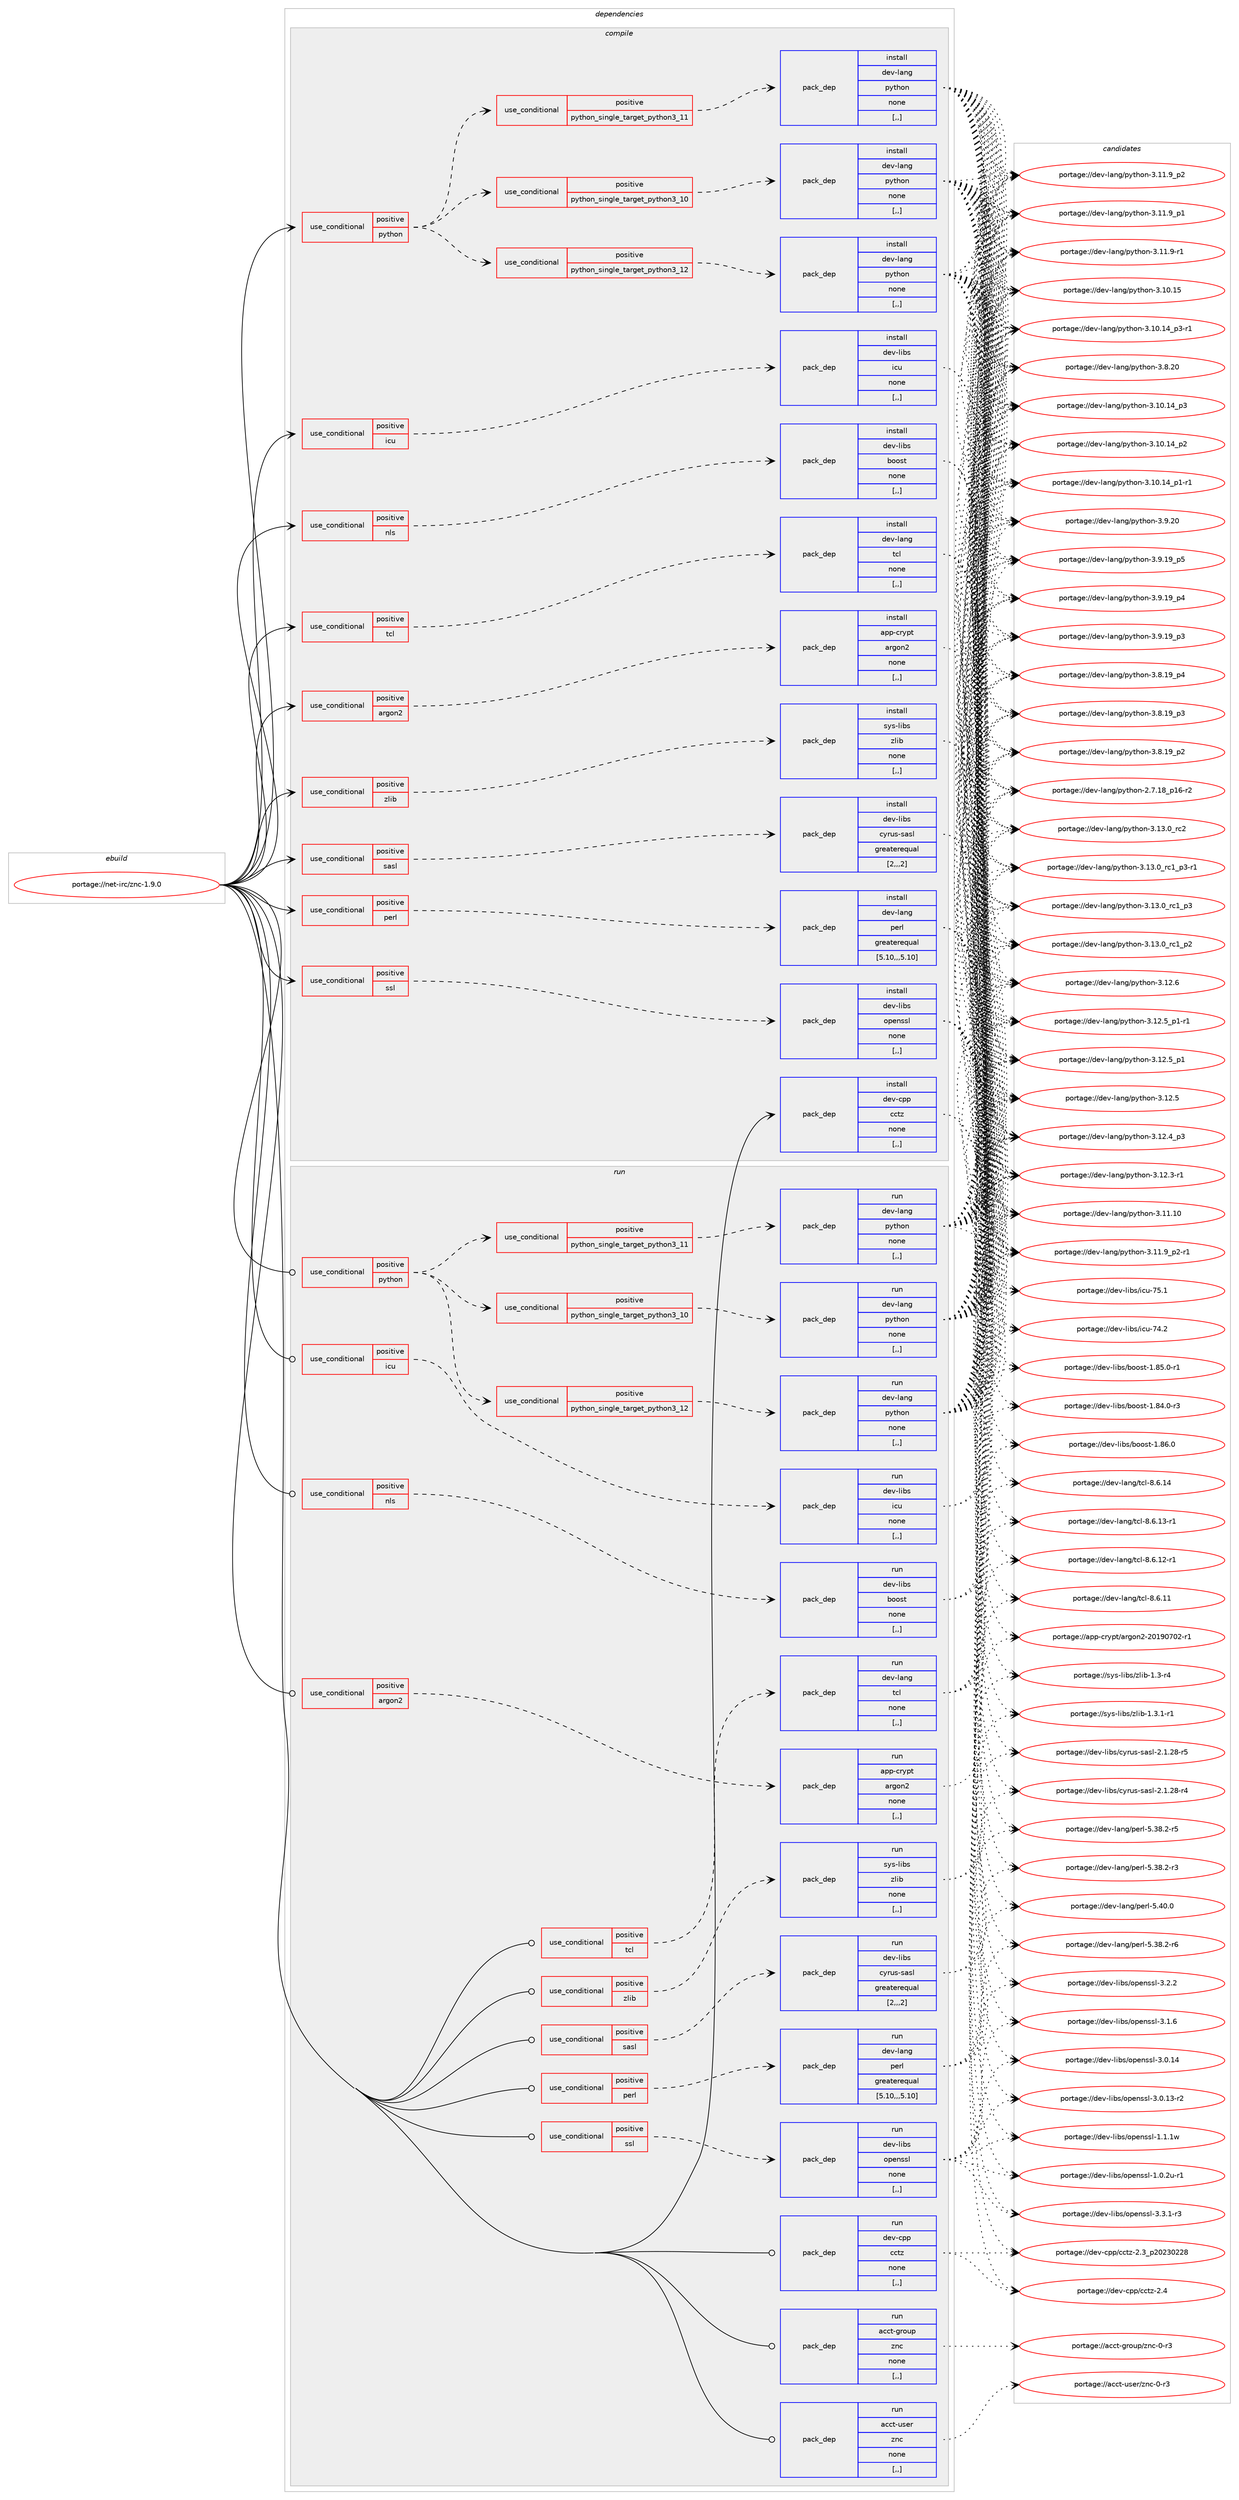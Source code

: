 digraph prolog {

# *************
# Graph options
# *************

newrank=true;
concentrate=true;
compound=true;
graph [rankdir=LR,fontname=Helvetica,fontsize=10,ranksep=1.5];#, ranksep=2.5, nodesep=0.2];
edge  [arrowhead=vee];
node  [fontname=Helvetica,fontsize=10];

# **********
# The ebuild
# **********

subgraph cluster_leftcol {
color=gray;
label=<<i>ebuild</i>>;
id [label="portage://net-irc/znc-1.9.0", color=red, width=4, href="../net-irc/znc-1.9.0.svg"];
}

# ****************
# The dependencies
# ****************

subgraph cluster_midcol {
color=gray;
label=<<i>dependencies</i>>;
subgraph cluster_compile {
fillcolor="#eeeeee";
style=filled;
label=<<i>compile</i>>;
subgraph cond227642 {
dependency869919 [label=<<TABLE BORDER="0" CELLBORDER="1" CELLSPACING="0" CELLPADDING="4"><TR><TD ROWSPAN="3" CELLPADDING="10">use_conditional</TD></TR><TR><TD>positive</TD></TR><TR><TD>argon2</TD></TR></TABLE>>, shape=none, color=red];
subgraph pack635864 {
dependency869920 [label=<<TABLE BORDER="0" CELLBORDER="1" CELLSPACING="0" CELLPADDING="4" WIDTH="220"><TR><TD ROWSPAN="6" CELLPADDING="30">pack_dep</TD></TR><TR><TD WIDTH="110">install</TD></TR><TR><TD>app-crypt</TD></TR><TR><TD>argon2</TD></TR><TR><TD>none</TD></TR><TR><TD>[,,]</TD></TR></TABLE>>, shape=none, color=blue];
}
dependency869919:e -> dependency869920:w [weight=20,style="dashed",arrowhead="vee"];
}
id:e -> dependency869919:w [weight=20,style="solid",arrowhead="vee"];
subgraph cond227643 {
dependency869921 [label=<<TABLE BORDER="0" CELLBORDER="1" CELLSPACING="0" CELLPADDING="4"><TR><TD ROWSPAN="3" CELLPADDING="10">use_conditional</TD></TR><TR><TD>positive</TD></TR><TR><TD>icu</TD></TR></TABLE>>, shape=none, color=red];
subgraph pack635865 {
dependency869922 [label=<<TABLE BORDER="0" CELLBORDER="1" CELLSPACING="0" CELLPADDING="4" WIDTH="220"><TR><TD ROWSPAN="6" CELLPADDING="30">pack_dep</TD></TR><TR><TD WIDTH="110">install</TD></TR><TR><TD>dev-libs</TD></TR><TR><TD>icu</TD></TR><TR><TD>none</TD></TR><TR><TD>[,,]</TD></TR></TABLE>>, shape=none, color=blue];
}
dependency869921:e -> dependency869922:w [weight=20,style="dashed",arrowhead="vee"];
}
id:e -> dependency869921:w [weight=20,style="solid",arrowhead="vee"];
subgraph cond227644 {
dependency869923 [label=<<TABLE BORDER="0" CELLBORDER="1" CELLSPACING="0" CELLPADDING="4"><TR><TD ROWSPAN="3" CELLPADDING="10">use_conditional</TD></TR><TR><TD>positive</TD></TR><TR><TD>nls</TD></TR></TABLE>>, shape=none, color=red];
subgraph pack635866 {
dependency869924 [label=<<TABLE BORDER="0" CELLBORDER="1" CELLSPACING="0" CELLPADDING="4" WIDTH="220"><TR><TD ROWSPAN="6" CELLPADDING="30">pack_dep</TD></TR><TR><TD WIDTH="110">install</TD></TR><TR><TD>dev-libs</TD></TR><TR><TD>boost</TD></TR><TR><TD>none</TD></TR><TR><TD>[,,]</TD></TR></TABLE>>, shape=none, color=blue];
}
dependency869923:e -> dependency869924:w [weight=20,style="dashed",arrowhead="vee"];
}
id:e -> dependency869923:w [weight=20,style="solid",arrowhead="vee"];
subgraph cond227645 {
dependency869925 [label=<<TABLE BORDER="0" CELLBORDER="1" CELLSPACING="0" CELLPADDING="4"><TR><TD ROWSPAN="3" CELLPADDING="10">use_conditional</TD></TR><TR><TD>positive</TD></TR><TR><TD>perl</TD></TR></TABLE>>, shape=none, color=red];
subgraph pack635867 {
dependency869926 [label=<<TABLE BORDER="0" CELLBORDER="1" CELLSPACING="0" CELLPADDING="4" WIDTH="220"><TR><TD ROWSPAN="6" CELLPADDING="30">pack_dep</TD></TR><TR><TD WIDTH="110">install</TD></TR><TR><TD>dev-lang</TD></TR><TR><TD>perl</TD></TR><TR><TD>greaterequal</TD></TR><TR><TD>[5.10,,,5.10]</TD></TR></TABLE>>, shape=none, color=blue];
}
dependency869925:e -> dependency869926:w [weight=20,style="dashed",arrowhead="vee"];
}
id:e -> dependency869925:w [weight=20,style="solid",arrowhead="vee"];
subgraph cond227646 {
dependency869927 [label=<<TABLE BORDER="0" CELLBORDER="1" CELLSPACING="0" CELLPADDING="4"><TR><TD ROWSPAN="3" CELLPADDING="10">use_conditional</TD></TR><TR><TD>positive</TD></TR><TR><TD>python</TD></TR></TABLE>>, shape=none, color=red];
subgraph cond227647 {
dependency869928 [label=<<TABLE BORDER="0" CELLBORDER="1" CELLSPACING="0" CELLPADDING="4"><TR><TD ROWSPAN="3" CELLPADDING="10">use_conditional</TD></TR><TR><TD>positive</TD></TR><TR><TD>python_single_target_python3_10</TD></TR></TABLE>>, shape=none, color=red];
subgraph pack635868 {
dependency869929 [label=<<TABLE BORDER="0" CELLBORDER="1" CELLSPACING="0" CELLPADDING="4" WIDTH="220"><TR><TD ROWSPAN="6" CELLPADDING="30">pack_dep</TD></TR><TR><TD WIDTH="110">install</TD></TR><TR><TD>dev-lang</TD></TR><TR><TD>python</TD></TR><TR><TD>none</TD></TR><TR><TD>[,,]</TD></TR></TABLE>>, shape=none, color=blue];
}
dependency869928:e -> dependency869929:w [weight=20,style="dashed",arrowhead="vee"];
}
dependency869927:e -> dependency869928:w [weight=20,style="dashed",arrowhead="vee"];
subgraph cond227648 {
dependency869930 [label=<<TABLE BORDER="0" CELLBORDER="1" CELLSPACING="0" CELLPADDING="4"><TR><TD ROWSPAN="3" CELLPADDING="10">use_conditional</TD></TR><TR><TD>positive</TD></TR><TR><TD>python_single_target_python3_11</TD></TR></TABLE>>, shape=none, color=red];
subgraph pack635869 {
dependency869931 [label=<<TABLE BORDER="0" CELLBORDER="1" CELLSPACING="0" CELLPADDING="4" WIDTH="220"><TR><TD ROWSPAN="6" CELLPADDING="30">pack_dep</TD></TR><TR><TD WIDTH="110">install</TD></TR><TR><TD>dev-lang</TD></TR><TR><TD>python</TD></TR><TR><TD>none</TD></TR><TR><TD>[,,]</TD></TR></TABLE>>, shape=none, color=blue];
}
dependency869930:e -> dependency869931:w [weight=20,style="dashed",arrowhead="vee"];
}
dependency869927:e -> dependency869930:w [weight=20,style="dashed",arrowhead="vee"];
subgraph cond227649 {
dependency869932 [label=<<TABLE BORDER="0" CELLBORDER="1" CELLSPACING="0" CELLPADDING="4"><TR><TD ROWSPAN="3" CELLPADDING="10">use_conditional</TD></TR><TR><TD>positive</TD></TR><TR><TD>python_single_target_python3_12</TD></TR></TABLE>>, shape=none, color=red];
subgraph pack635870 {
dependency869933 [label=<<TABLE BORDER="0" CELLBORDER="1" CELLSPACING="0" CELLPADDING="4" WIDTH="220"><TR><TD ROWSPAN="6" CELLPADDING="30">pack_dep</TD></TR><TR><TD WIDTH="110">install</TD></TR><TR><TD>dev-lang</TD></TR><TR><TD>python</TD></TR><TR><TD>none</TD></TR><TR><TD>[,,]</TD></TR></TABLE>>, shape=none, color=blue];
}
dependency869932:e -> dependency869933:w [weight=20,style="dashed",arrowhead="vee"];
}
dependency869927:e -> dependency869932:w [weight=20,style="dashed",arrowhead="vee"];
}
id:e -> dependency869927:w [weight=20,style="solid",arrowhead="vee"];
subgraph cond227650 {
dependency869934 [label=<<TABLE BORDER="0" CELLBORDER="1" CELLSPACING="0" CELLPADDING="4"><TR><TD ROWSPAN="3" CELLPADDING="10">use_conditional</TD></TR><TR><TD>positive</TD></TR><TR><TD>sasl</TD></TR></TABLE>>, shape=none, color=red];
subgraph pack635871 {
dependency869935 [label=<<TABLE BORDER="0" CELLBORDER="1" CELLSPACING="0" CELLPADDING="4" WIDTH="220"><TR><TD ROWSPAN="6" CELLPADDING="30">pack_dep</TD></TR><TR><TD WIDTH="110">install</TD></TR><TR><TD>dev-libs</TD></TR><TR><TD>cyrus-sasl</TD></TR><TR><TD>greaterequal</TD></TR><TR><TD>[2,,,2]</TD></TR></TABLE>>, shape=none, color=blue];
}
dependency869934:e -> dependency869935:w [weight=20,style="dashed",arrowhead="vee"];
}
id:e -> dependency869934:w [weight=20,style="solid",arrowhead="vee"];
subgraph cond227651 {
dependency869936 [label=<<TABLE BORDER="0" CELLBORDER="1" CELLSPACING="0" CELLPADDING="4"><TR><TD ROWSPAN="3" CELLPADDING="10">use_conditional</TD></TR><TR><TD>positive</TD></TR><TR><TD>ssl</TD></TR></TABLE>>, shape=none, color=red];
subgraph pack635872 {
dependency869937 [label=<<TABLE BORDER="0" CELLBORDER="1" CELLSPACING="0" CELLPADDING="4" WIDTH="220"><TR><TD ROWSPAN="6" CELLPADDING="30">pack_dep</TD></TR><TR><TD WIDTH="110">install</TD></TR><TR><TD>dev-libs</TD></TR><TR><TD>openssl</TD></TR><TR><TD>none</TD></TR><TR><TD>[,,]</TD></TR></TABLE>>, shape=none, color=blue];
}
dependency869936:e -> dependency869937:w [weight=20,style="dashed",arrowhead="vee"];
}
id:e -> dependency869936:w [weight=20,style="solid",arrowhead="vee"];
subgraph cond227652 {
dependency869938 [label=<<TABLE BORDER="0" CELLBORDER="1" CELLSPACING="0" CELLPADDING="4"><TR><TD ROWSPAN="3" CELLPADDING="10">use_conditional</TD></TR><TR><TD>positive</TD></TR><TR><TD>tcl</TD></TR></TABLE>>, shape=none, color=red];
subgraph pack635873 {
dependency869939 [label=<<TABLE BORDER="0" CELLBORDER="1" CELLSPACING="0" CELLPADDING="4" WIDTH="220"><TR><TD ROWSPAN="6" CELLPADDING="30">pack_dep</TD></TR><TR><TD WIDTH="110">install</TD></TR><TR><TD>dev-lang</TD></TR><TR><TD>tcl</TD></TR><TR><TD>none</TD></TR><TR><TD>[,,]</TD></TR></TABLE>>, shape=none, color=blue];
}
dependency869938:e -> dependency869939:w [weight=20,style="dashed",arrowhead="vee"];
}
id:e -> dependency869938:w [weight=20,style="solid",arrowhead="vee"];
subgraph cond227653 {
dependency869940 [label=<<TABLE BORDER="0" CELLBORDER="1" CELLSPACING="0" CELLPADDING="4"><TR><TD ROWSPAN="3" CELLPADDING="10">use_conditional</TD></TR><TR><TD>positive</TD></TR><TR><TD>zlib</TD></TR></TABLE>>, shape=none, color=red];
subgraph pack635874 {
dependency869941 [label=<<TABLE BORDER="0" CELLBORDER="1" CELLSPACING="0" CELLPADDING="4" WIDTH="220"><TR><TD ROWSPAN="6" CELLPADDING="30">pack_dep</TD></TR><TR><TD WIDTH="110">install</TD></TR><TR><TD>sys-libs</TD></TR><TR><TD>zlib</TD></TR><TR><TD>none</TD></TR><TR><TD>[,,]</TD></TR></TABLE>>, shape=none, color=blue];
}
dependency869940:e -> dependency869941:w [weight=20,style="dashed",arrowhead="vee"];
}
id:e -> dependency869940:w [weight=20,style="solid",arrowhead="vee"];
subgraph pack635875 {
dependency869942 [label=<<TABLE BORDER="0" CELLBORDER="1" CELLSPACING="0" CELLPADDING="4" WIDTH="220"><TR><TD ROWSPAN="6" CELLPADDING="30">pack_dep</TD></TR><TR><TD WIDTH="110">install</TD></TR><TR><TD>dev-cpp</TD></TR><TR><TD>cctz</TD></TR><TR><TD>none</TD></TR><TR><TD>[,,]</TD></TR></TABLE>>, shape=none, color=blue];
}
id:e -> dependency869942:w [weight=20,style="solid",arrowhead="vee"];
}
subgraph cluster_compileandrun {
fillcolor="#eeeeee";
style=filled;
label=<<i>compile and run</i>>;
}
subgraph cluster_run {
fillcolor="#eeeeee";
style=filled;
label=<<i>run</i>>;
subgraph cond227654 {
dependency869943 [label=<<TABLE BORDER="0" CELLBORDER="1" CELLSPACING="0" CELLPADDING="4"><TR><TD ROWSPAN="3" CELLPADDING="10">use_conditional</TD></TR><TR><TD>positive</TD></TR><TR><TD>argon2</TD></TR></TABLE>>, shape=none, color=red];
subgraph pack635876 {
dependency869944 [label=<<TABLE BORDER="0" CELLBORDER="1" CELLSPACING="0" CELLPADDING="4" WIDTH="220"><TR><TD ROWSPAN="6" CELLPADDING="30">pack_dep</TD></TR><TR><TD WIDTH="110">run</TD></TR><TR><TD>app-crypt</TD></TR><TR><TD>argon2</TD></TR><TR><TD>none</TD></TR><TR><TD>[,,]</TD></TR></TABLE>>, shape=none, color=blue];
}
dependency869943:e -> dependency869944:w [weight=20,style="dashed",arrowhead="vee"];
}
id:e -> dependency869943:w [weight=20,style="solid",arrowhead="odot"];
subgraph cond227655 {
dependency869945 [label=<<TABLE BORDER="0" CELLBORDER="1" CELLSPACING="0" CELLPADDING="4"><TR><TD ROWSPAN="3" CELLPADDING="10">use_conditional</TD></TR><TR><TD>positive</TD></TR><TR><TD>icu</TD></TR></TABLE>>, shape=none, color=red];
subgraph pack635877 {
dependency869946 [label=<<TABLE BORDER="0" CELLBORDER="1" CELLSPACING="0" CELLPADDING="4" WIDTH="220"><TR><TD ROWSPAN="6" CELLPADDING="30">pack_dep</TD></TR><TR><TD WIDTH="110">run</TD></TR><TR><TD>dev-libs</TD></TR><TR><TD>icu</TD></TR><TR><TD>none</TD></TR><TR><TD>[,,]</TD></TR></TABLE>>, shape=none, color=blue];
}
dependency869945:e -> dependency869946:w [weight=20,style="dashed",arrowhead="vee"];
}
id:e -> dependency869945:w [weight=20,style="solid",arrowhead="odot"];
subgraph cond227656 {
dependency869947 [label=<<TABLE BORDER="0" CELLBORDER="1" CELLSPACING="0" CELLPADDING="4"><TR><TD ROWSPAN="3" CELLPADDING="10">use_conditional</TD></TR><TR><TD>positive</TD></TR><TR><TD>nls</TD></TR></TABLE>>, shape=none, color=red];
subgraph pack635878 {
dependency869948 [label=<<TABLE BORDER="0" CELLBORDER="1" CELLSPACING="0" CELLPADDING="4" WIDTH="220"><TR><TD ROWSPAN="6" CELLPADDING="30">pack_dep</TD></TR><TR><TD WIDTH="110">run</TD></TR><TR><TD>dev-libs</TD></TR><TR><TD>boost</TD></TR><TR><TD>none</TD></TR><TR><TD>[,,]</TD></TR></TABLE>>, shape=none, color=blue];
}
dependency869947:e -> dependency869948:w [weight=20,style="dashed",arrowhead="vee"];
}
id:e -> dependency869947:w [weight=20,style="solid",arrowhead="odot"];
subgraph cond227657 {
dependency869949 [label=<<TABLE BORDER="0" CELLBORDER="1" CELLSPACING="0" CELLPADDING="4"><TR><TD ROWSPAN="3" CELLPADDING="10">use_conditional</TD></TR><TR><TD>positive</TD></TR><TR><TD>perl</TD></TR></TABLE>>, shape=none, color=red];
subgraph pack635879 {
dependency869950 [label=<<TABLE BORDER="0" CELLBORDER="1" CELLSPACING="0" CELLPADDING="4" WIDTH="220"><TR><TD ROWSPAN="6" CELLPADDING="30">pack_dep</TD></TR><TR><TD WIDTH="110">run</TD></TR><TR><TD>dev-lang</TD></TR><TR><TD>perl</TD></TR><TR><TD>greaterequal</TD></TR><TR><TD>[5.10,,,5.10]</TD></TR></TABLE>>, shape=none, color=blue];
}
dependency869949:e -> dependency869950:w [weight=20,style="dashed",arrowhead="vee"];
}
id:e -> dependency869949:w [weight=20,style="solid",arrowhead="odot"];
subgraph cond227658 {
dependency869951 [label=<<TABLE BORDER="0" CELLBORDER="1" CELLSPACING="0" CELLPADDING="4"><TR><TD ROWSPAN="3" CELLPADDING="10">use_conditional</TD></TR><TR><TD>positive</TD></TR><TR><TD>python</TD></TR></TABLE>>, shape=none, color=red];
subgraph cond227659 {
dependency869952 [label=<<TABLE BORDER="0" CELLBORDER="1" CELLSPACING="0" CELLPADDING="4"><TR><TD ROWSPAN="3" CELLPADDING="10">use_conditional</TD></TR><TR><TD>positive</TD></TR><TR><TD>python_single_target_python3_10</TD></TR></TABLE>>, shape=none, color=red];
subgraph pack635880 {
dependency869953 [label=<<TABLE BORDER="0" CELLBORDER="1" CELLSPACING="0" CELLPADDING="4" WIDTH="220"><TR><TD ROWSPAN="6" CELLPADDING="30">pack_dep</TD></TR><TR><TD WIDTH="110">run</TD></TR><TR><TD>dev-lang</TD></TR><TR><TD>python</TD></TR><TR><TD>none</TD></TR><TR><TD>[,,]</TD></TR></TABLE>>, shape=none, color=blue];
}
dependency869952:e -> dependency869953:w [weight=20,style="dashed",arrowhead="vee"];
}
dependency869951:e -> dependency869952:w [weight=20,style="dashed",arrowhead="vee"];
subgraph cond227660 {
dependency869954 [label=<<TABLE BORDER="0" CELLBORDER="1" CELLSPACING="0" CELLPADDING="4"><TR><TD ROWSPAN="3" CELLPADDING="10">use_conditional</TD></TR><TR><TD>positive</TD></TR><TR><TD>python_single_target_python3_11</TD></TR></TABLE>>, shape=none, color=red];
subgraph pack635881 {
dependency869955 [label=<<TABLE BORDER="0" CELLBORDER="1" CELLSPACING="0" CELLPADDING="4" WIDTH="220"><TR><TD ROWSPAN="6" CELLPADDING="30">pack_dep</TD></TR><TR><TD WIDTH="110">run</TD></TR><TR><TD>dev-lang</TD></TR><TR><TD>python</TD></TR><TR><TD>none</TD></TR><TR><TD>[,,]</TD></TR></TABLE>>, shape=none, color=blue];
}
dependency869954:e -> dependency869955:w [weight=20,style="dashed",arrowhead="vee"];
}
dependency869951:e -> dependency869954:w [weight=20,style="dashed",arrowhead="vee"];
subgraph cond227661 {
dependency869956 [label=<<TABLE BORDER="0" CELLBORDER="1" CELLSPACING="0" CELLPADDING="4"><TR><TD ROWSPAN="3" CELLPADDING="10">use_conditional</TD></TR><TR><TD>positive</TD></TR><TR><TD>python_single_target_python3_12</TD></TR></TABLE>>, shape=none, color=red];
subgraph pack635882 {
dependency869957 [label=<<TABLE BORDER="0" CELLBORDER="1" CELLSPACING="0" CELLPADDING="4" WIDTH="220"><TR><TD ROWSPAN="6" CELLPADDING="30">pack_dep</TD></TR><TR><TD WIDTH="110">run</TD></TR><TR><TD>dev-lang</TD></TR><TR><TD>python</TD></TR><TR><TD>none</TD></TR><TR><TD>[,,]</TD></TR></TABLE>>, shape=none, color=blue];
}
dependency869956:e -> dependency869957:w [weight=20,style="dashed",arrowhead="vee"];
}
dependency869951:e -> dependency869956:w [weight=20,style="dashed",arrowhead="vee"];
}
id:e -> dependency869951:w [weight=20,style="solid",arrowhead="odot"];
subgraph cond227662 {
dependency869958 [label=<<TABLE BORDER="0" CELLBORDER="1" CELLSPACING="0" CELLPADDING="4"><TR><TD ROWSPAN="3" CELLPADDING="10">use_conditional</TD></TR><TR><TD>positive</TD></TR><TR><TD>sasl</TD></TR></TABLE>>, shape=none, color=red];
subgraph pack635883 {
dependency869959 [label=<<TABLE BORDER="0" CELLBORDER="1" CELLSPACING="0" CELLPADDING="4" WIDTH="220"><TR><TD ROWSPAN="6" CELLPADDING="30">pack_dep</TD></TR><TR><TD WIDTH="110">run</TD></TR><TR><TD>dev-libs</TD></TR><TR><TD>cyrus-sasl</TD></TR><TR><TD>greaterequal</TD></TR><TR><TD>[2,,,2]</TD></TR></TABLE>>, shape=none, color=blue];
}
dependency869958:e -> dependency869959:w [weight=20,style="dashed",arrowhead="vee"];
}
id:e -> dependency869958:w [weight=20,style="solid",arrowhead="odot"];
subgraph cond227663 {
dependency869960 [label=<<TABLE BORDER="0" CELLBORDER="1" CELLSPACING="0" CELLPADDING="4"><TR><TD ROWSPAN="3" CELLPADDING="10">use_conditional</TD></TR><TR><TD>positive</TD></TR><TR><TD>ssl</TD></TR></TABLE>>, shape=none, color=red];
subgraph pack635884 {
dependency869961 [label=<<TABLE BORDER="0" CELLBORDER="1" CELLSPACING="0" CELLPADDING="4" WIDTH="220"><TR><TD ROWSPAN="6" CELLPADDING="30">pack_dep</TD></TR><TR><TD WIDTH="110">run</TD></TR><TR><TD>dev-libs</TD></TR><TR><TD>openssl</TD></TR><TR><TD>none</TD></TR><TR><TD>[,,]</TD></TR></TABLE>>, shape=none, color=blue];
}
dependency869960:e -> dependency869961:w [weight=20,style="dashed",arrowhead="vee"];
}
id:e -> dependency869960:w [weight=20,style="solid",arrowhead="odot"];
subgraph cond227664 {
dependency869962 [label=<<TABLE BORDER="0" CELLBORDER="1" CELLSPACING="0" CELLPADDING="4"><TR><TD ROWSPAN="3" CELLPADDING="10">use_conditional</TD></TR><TR><TD>positive</TD></TR><TR><TD>tcl</TD></TR></TABLE>>, shape=none, color=red];
subgraph pack635885 {
dependency869963 [label=<<TABLE BORDER="0" CELLBORDER="1" CELLSPACING="0" CELLPADDING="4" WIDTH="220"><TR><TD ROWSPAN="6" CELLPADDING="30">pack_dep</TD></TR><TR><TD WIDTH="110">run</TD></TR><TR><TD>dev-lang</TD></TR><TR><TD>tcl</TD></TR><TR><TD>none</TD></TR><TR><TD>[,,]</TD></TR></TABLE>>, shape=none, color=blue];
}
dependency869962:e -> dependency869963:w [weight=20,style="dashed",arrowhead="vee"];
}
id:e -> dependency869962:w [weight=20,style="solid",arrowhead="odot"];
subgraph cond227665 {
dependency869964 [label=<<TABLE BORDER="0" CELLBORDER="1" CELLSPACING="0" CELLPADDING="4"><TR><TD ROWSPAN="3" CELLPADDING="10">use_conditional</TD></TR><TR><TD>positive</TD></TR><TR><TD>zlib</TD></TR></TABLE>>, shape=none, color=red];
subgraph pack635886 {
dependency869965 [label=<<TABLE BORDER="0" CELLBORDER="1" CELLSPACING="0" CELLPADDING="4" WIDTH="220"><TR><TD ROWSPAN="6" CELLPADDING="30">pack_dep</TD></TR><TR><TD WIDTH="110">run</TD></TR><TR><TD>sys-libs</TD></TR><TR><TD>zlib</TD></TR><TR><TD>none</TD></TR><TR><TD>[,,]</TD></TR></TABLE>>, shape=none, color=blue];
}
dependency869964:e -> dependency869965:w [weight=20,style="dashed",arrowhead="vee"];
}
id:e -> dependency869964:w [weight=20,style="solid",arrowhead="odot"];
subgraph pack635887 {
dependency869966 [label=<<TABLE BORDER="0" CELLBORDER="1" CELLSPACING="0" CELLPADDING="4" WIDTH="220"><TR><TD ROWSPAN="6" CELLPADDING="30">pack_dep</TD></TR><TR><TD WIDTH="110">run</TD></TR><TR><TD>acct-group</TD></TR><TR><TD>znc</TD></TR><TR><TD>none</TD></TR><TR><TD>[,,]</TD></TR></TABLE>>, shape=none, color=blue];
}
id:e -> dependency869966:w [weight=20,style="solid",arrowhead="odot"];
subgraph pack635888 {
dependency869967 [label=<<TABLE BORDER="0" CELLBORDER="1" CELLSPACING="0" CELLPADDING="4" WIDTH="220"><TR><TD ROWSPAN="6" CELLPADDING="30">pack_dep</TD></TR><TR><TD WIDTH="110">run</TD></TR><TR><TD>acct-user</TD></TR><TR><TD>znc</TD></TR><TR><TD>none</TD></TR><TR><TD>[,,]</TD></TR></TABLE>>, shape=none, color=blue];
}
id:e -> dependency869967:w [weight=20,style="solid",arrowhead="odot"];
subgraph pack635889 {
dependency869968 [label=<<TABLE BORDER="0" CELLBORDER="1" CELLSPACING="0" CELLPADDING="4" WIDTH="220"><TR><TD ROWSPAN="6" CELLPADDING="30">pack_dep</TD></TR><TR><TD WIDTH="110">run</TD></TR><TR><TD>dev-cpp</TD></TR><TR><TD>cctz</TD></TR><TR><TD>none</TD></TR><TR><TD>[,,]</TD></TR></TABLE>>, shape=none, color=blue];
}
id:e -> dependency869968:w [weight=20,style="solid",arrowhead="odot"];
}
}

# **************
# The candidates
# **************

subgraph cluster_choices {
rank=same;
color=gray;
label=<<i>candidates</i>>;

subgraph choice635864 {
color=black;
nodesep=1;
choice9711211245991141211121164797114103111110504550484957485548504511449 [label="portage://app-crypt/argon2-20190702-r1", color=red, width=4,href="../app-crypt/argon2-20190702-r1.svg"];
dependency869920:e -> choice9711211245991141211121164797114103111110504550484957485548504511449:w [style=dotted,weight="100"];
}
subgraph choice635865 {
color=black;
nodesep=1;
choice100101118451081059811547105991174555534649 [label="portage://dev-libs/icu-75.1", color=red, width=4,href="../dev-libs/icu-75.1.svg"];
choice100101118451081059811547105991174555524650 [label="portage://dev-libs/icu-74.2", color=red, width=4,href="../dev-libs/icu-74.2.svg"];
dependency869922:e -> choice100101118451081059811547105991174555534649:w [style=dotted,weight="100"];
dependency869922:e -> choice100101118451081059811547105991174555524650:w [style=dotted,weight="100"];
}
subgraph choice635866 {
color=black;
nodesep=1;
choice1001011184510810598115479811111111511645494656544648 [label="portage://dev-libs/boost-1.86.0", color=red, width=4,href="../dev-libs/boost-1.86.0.svg"];
choice10010111845108105981154798111111115116454946565346484511449 [label="portage://dev-libs/boost-1.85.0-r1", color=red, width=4,href="../dev-libs/boost-1.85.0-r1.svg"];
choice10010111845108105981154798111111115116454946565246484511451 [label="portage://dev-libs/boost-1.84.0-r3", color=red, width=4,href="../dev-libs/boost-1.84.0-r3.svg"];
dependency869924:e -> choice1001011184510810598115479811111111511645494656544648:w [style=dotted,weight="100"];
dependency869924:e -> choice10010111845108105981154798111111115116454946565346484511449:w [style=dotted,weight="100"];
dependency869924:e -> choice10010111845108105981154798111111115116454946565246484511451:w [style=dotted,weight="100"];
}
subgraph choice635867 {
color=black;
nodesep=1;
choice10010111845108971101034711210111410845534652484648 [label="portage://dev-lang/perl-5.40.0", color=red, width=4,href="../dev-lang/perl-5.40.0.svg"];
choice100101118451089711010347112101114108455346515646504511454 [label="portage://dev-lang/perl-5.38.2-r6", color=red, width=4,href="../dev-lang/perl-5.38.2-r6.svg"];
choice100101118451089711010347112101114108455346515646504511453 [label="portage://dev-lang/perl-5.38.2-r5", color=red, width=4,href="../dev-lang/perl-5.38.2-r5.svg"];
choice100101118451089711010347112101114108455346515646504511451 [label="portage://dev-lang/perl-5.38.2-r3", color=red, width=4,href="../dev-lang/perl-5.38.2-r3.svg"];
dependency869926:e -> choice10010111845108971101034711210111410845534652484648:w [style=dotted,weight="100"];
dependency869926:e -> choice100101118451089711010347112101114108455346515646504511454:w [style=dotted,weight="100"];
dependency869926:e -> choice100101118451089711010347112101114108455346515646504511453:w [style=dotted,weight="100"];
dependency869926:e -> choice100101118451089711010347112101114108455346515646504511451:w [style=dotted,weight="100"];
}
subgraph choice635868 {
color=black;
nodesep=1;
choice10010111845108971101034711212111610411111045514649514648951149950 [label="portage://dev-lang/python-3.13.0_rc2", color=red, width=4,href="../dev-lang/python-3.13.0_rc2.svg"];
choice1001011184510897110103471121211161041111104551464951464895114994995112514511449 [label="portage://dev-lang/python-3.13.0_rc1_p3-r1", color=red, width=4,href="../dev-lang/python-3.13.0_rc1_p3-r1.svg"];
choice100101118451089711010347112121116104111110455146495146489511499499511251 [label="portage://dev-lang/python-3.13.0_rc1_p3", color=red, width=4,href="../dev-lang/python-3.13.0_rc1_p3.svg"];
choice100101118451089711010347112121116104111110455146495146489511499499511250 [label="portage://dev-lang/python-3.13.0_rc1_p2", color=red, width=4,href="../dev-lang/python-3.13.0_rc1_p2.svg"];
choice10010111845108971101034711212111610411111045514649504654 [label="portage://dev-lang/python-3.12.6", color=red, width=4,href="../dev-lang/python-3.12.6.svg"];
choice1001011184510897110103471121211161041111104551464950465395112494511449 [label="portage://dev-lang/python-3.12.5_p1-r1", color=red, width=4,href="../dev-lang/python-3.12.5_p1-r1.svg"];
choice100101118451089711010347112121116104111110455146495046539511249 [label="portage://dev-lang/python-3.12.5_p1", color=red, width=4,href="../dev-lang/python-3.12.5_p1.svg"];
choice10010111845108971101034711212111610411111045514649504653 [label="portage://dev-lang/python-3.12.5", color=red, width=4,href="../dev-lang/python-3.12.5.svg"];
choice100101118451089711010347112121116104111110455146495046529511251 [label="portage://dev-lang/python-3.12.4_p3", color=red, width=4,href="../dev-lang/python-3.12.4_p3.svg"];
choice100101118451089711010347112121116104111110455146495046514511449 [label="portage://dev-lang/python-3.12.3-r1", color=red, width=4,href="../dev-lang/python-3.12.3-r1.svg"];
choice1001011184510897110103471121211161041111104551464949464948 [label="portage://dev-lang/python-3.11.10", color=red, width=4,href="../dev-lang/python-3.11.10.svg"];
choice1001011184510897110103471121211161041111104551464949465795112504511449 [label="portage://dev-lang/python-3.11.9_p2-r1", color=red, width=4,href="../dev-lang/python-3.11.9_p2-r1.svg"];
choice100101118451089711010347112121116104111110455146494946579511250 [label="portage://dev-lang/python-3.11.9_p2", color=red, width=4,href="../dev-lang/python-3.11.9_p2.svg"];
choice100101118451089711010347112121116104111110455146494946579511249 [label="portage://dev-lang/python-3.11.9_p1", color=red, width=4,href="../dev-lang/python-3.11.9_p1.svg"];
choice100101118451089711010347112121116104111110455146494946574511449 [label="portage://dev-lang/python-3.11.9-r1", color=red, width=4,href="../dev-lang/python-3.11.9-r1.svg"];
choice1001011184510897110103471121211161041111104551464948464953 [label="portage://dev-lang/python-3.10.15", color=red, width=4,href="../dev-lang/python-3.10.15.svg"];
choice100101118451089711010347112121116104111110455146494846495295112514511449 [label="portage://dev-lang/python-3.10.14_p3-r1", color=red, width=4,href="../dev-lang/python-3.10.14_p3-r1.svg"];
choice10010111845108971101034711212111610411111045514649484649529511251 [label="portage://dev-lang/python-3.10.14_p3", color=red, width=4,href="../dev-lang/python-3.10.14_p3.svg"];
choice10010111845108971101034711212111610411111045514649484649529511250 [label="portage://dev-lang/python-3.10.14_p2", color=red, width=4,href="../dev-lang/python-3.10.14_p2.svg"];
choice100101118451089711010347112121116104111110455146494846495295112494511449 [label="portage://dev-lang/python-3.10.14_p1-r1", color=red, width=4,href="../dev-lang/python-3.10.14_p1-r1.svg"];
choice10010111845108971101034711212111610411111045514657465048 [label="portage://dev-lang/python-3.9.20", color=red, width=4,href="../dev-lang/python-3.9.20.svg"];
choice100101118451089711010347112121116104111110455146574649579511253 [label="portage://dev-lang/python-3.9.19_p5", color=red, width=4,href="../dev-lang/python-3.9.19_p5.svg"];
choice100101118451089711010347112121116104111110455146574649579511252 [label="portage://dev-lang/python-3.9.19_p4", color=red, width=4,href="../dev-lang/python-3.9.19_p4.svg"];
choice100101118451089711010347112121116104111110455146574649579511251 [label="portage://dev-lang/python-3.9.19_p3", color=red, width=4,href="../dev-lang/python-3.9.19_p3.svg"];
choice10010111845108971101034711212111610411111045514656465048 [label="portage://dev-lang/python-3.8.20", color=red, width=4,href="../dev-lang/python-3.8.20.svg"];
choice100101118451089711010347112121116104111110455146564649579511252 [label="portage://dev-lang/python-3.8.19_p4", color=red, width=4,href="../dev-lang/python-3.8.19_p4.svg"];
choice100101118451089711010347112121116104111110455146564649579511251 [label="portage://dev-lang/python-3.8.19_p3", color=red, width=4,href="../dev-lang/python-3.8.19_p3.svg"];
choice100101118451089711010347112121116104111110455146564649579511250 [label="portage://dev-lang/python-3.8.19_p2", color=red, width=4,href="../dev-lang/python-3.8.19_p2.svg"];
choice100101118451089711010347112121116104111110455046554649569511249544511450 [label="portage://dev-lang/python-2.7.18_p16-r2", color=red, width=4,href="../dev-lang/python-2.7.18_p16-r2.svg"];
dependency869929:e -> choice10010111845108971101034711212111610411111045514649514648951149950:w [style=dotted,weight="100"];
dependency869929:e -> choice1001011184510897110103471121211161041111104551464951464895114994995112514511449:w [style=dotted,weight="100"];
dependency869929:e -> choice100101118451089711010347112121116104111110455146495146489511499499511251:w [style=dotted,weight="100"];
dependency869929:e -> choice100101118451089711010347112121116104111110455146495146489511499499511250:w [style=dotted,weight="100"];
dependency869929:e -> choice10010111845108971101034711212111610411111045514649504654:w [style=dotted,weight="100"];
dependency869929:e -> choice1001011184510897110103471121211161041111104551464950465395112494511449:w [style=dotted,weight="100"];
dependency869929:e -> choice100101118451089711010347112121116104111110455146495046539511249:w [style=dotted,weight="100"];
dependency869929:e -> choice10010111845108971101034711212111610411111045514649504653:w [style=dotted,weight="100"];
dependency869929:e -> choice100101118451089711010347112121116104111110455146495046529511251:w [style=dotted,weight="100"];
dependency869929:e -> choice100101118451089711010347112121116104111110455146495046514511449:w [style=dotted,weight="100"];
dependency869929:e -> choice1001011184510897110103471121211161041111104551464949464948:w [style=dotted,weight="100"];
dependency869929:e -> choice1001011184510897110103471121211161041111104551464949465795112504511449:w [style=dotted,weight="100"];
dependency869929:e -> choice100101118451089711010347112121116104111110455146494946579511250:w [style=dotted,weight="100"];
dependency869929:e -> choice100101118451089711010347112121116104111110455146494946579511249:w [style=dotted,weight="100"];
dependency869929:e -> choice100101118451089711010347112121116104111110455146494946574511449:w [style=dotted,weight="100"];
dependency869929:e -> choice1001011184510897110103471121211161041111104551464948464953:w [style=dotted,weight="100"];
dependency869929:e -> choice100101118451089711010347112121116104111110455146494846495295112514511449:w [style=dotted,weight="100"];
dependency869929:e -> choice10010111845108971101034711212111610411111045514649484649529511251:w [style=dotted,weight="100"];
dependency869929:e -> choice10010111845108971101034711212111610411111045514649484649529511250:w [style=dotted,weight="100"];
dependency869929:e -> choice100101118451089711010347112121116104111110455146494846495295112494511449:w [style=dotted,weight="100"];
dependency869929:e -> choice10010111845108971101034711212111610411111045514657465048:w [style=dotted,weight="100"];
dependency869929:e -> choice100101118451089711010347112121116104111110455146574649579511253:w [style=dotted,weight="100"];
dependency869929:e -> choice100101118451089711010347112121116104111110455146574649579511252:w [style=dotted,weight="100"];
dependency869929:e -> choice100101118451089711010347112121116104111110455146574649579511251:w [style=dotted,weight="100"];
dependency869929:e -> choice10010111845108971101034711212111610411111045514656465048:w [style=dotted,weight="100"];
dependency869929:e -> choice100101118451089711010347112121116104111110455146564649579511252:w [style=dotted,weight="100"];
dependency869929:e -> choice100101118451089711010347112121116104111110455146564649579511251:w [style=dotted,weight="100"];
dependency869929:e -> choice100101118451089711010347112121116104111110455146564649579511250:w [style=dotted,weight="100"];
dependency869929:e -> choice100101118451089711010347112121116104111110455046554649569511249544511450:w [style=dotted,weight="100"];
}
subgraph choice635869 {
color=black;
nodesep=1;
choice10010111845108971101034711212111610411111045514649514648951149950 [label="portage://dev-lang/python-3.13.0_rc2", color=red, width=4,href="../dev-lang/python-3.13.0_rc2.svg"];
choice1001011184510897110103471121211161041111104551464951464895114994995112514511449 [label="portage://dev-lang/python-3.13.0_rc1_p3-r1", color=red, width=4,href="../dev-lang/python-3.13.0_rc1_p3-r1.svg"];
choice100101118451089711010347112121116104111110455146495146489511499499511251 [label="portage://dev-lang/python-3.13.0_rc1_p3", color=red, width=4,href="../dev-lang/python-3.13.0_rc1_p3.svg"];
choice100101118451089711010347112121116104111110455146495146489511499499511250 [label="portage://dev-lang/python-3.13.0_rc1_p2", color=red, width=4,href="../dev-lang/python-3.13.0_rc1_p2.svg"];
choice10010111845108971101034711212111610411111045514649504654 [label="portage://dev-lang/python-3.12.6", color=red, width=4,href="../dev-lang/python-3.12.6.svg"];
choice1001011184510897110103471121211161041111104551464950465395112494511449 [label="portage://dev-lang/python-3.12.5_p1-r1", color=red, width=4,href="../dev-lang/python-3.12.5_p1-r1.svg"];
choice100101118451089711010347112121116104111110455146495046539511249 [label="portage://dev-lang/python-3.12.5_p1", color=red, width=4,href="../dev-lang/python-3.12.5_p1.svg"];
choice10010111845108971101034711212111610411111045514649504653 [label="portage://dev-lang/python-3.12.5", color=red, width=4,href="../dev-lang/python-3.12.5.svg"];
choice100101118451089711010347112121116104111110455146495046529511251 [label="portage://dev-lang/python-3.12.4_p3", color=red, width=4,href="../dev-lang/python-3.12.4_p3.svg"];
choice100101118451089711010347112121116104111110455146495046514511449 [label="portage://dev-lang/python-3.12.3-r1", color=red, width=4,href="../dev-lang/python-3.12.3-r1.svg"];
choice1001011184510897110103471121211161041111104551464949464948 [label="portage://dev-lang/python-3.11.10", color=red, width=4,href="../dev-lang/python-3.11.10.svg"];
choice1001011184510897110103471121211161041111104551464949465795112504511449 [label="portage://dev-lang/python-3.11.9_p2-r1", color=red, width=4,href="../dev-lang/python-3.11.9_p2-r1.svg"];
choice100101118451089711010347112121116104111110455146494946579511250 [label="portage://dev-lang/python-3.11.9_p2", color=red, width=4,href="../dev-lang/python-3.11.9_p2.svg"];
choice100101118451089711010347112121116104111110455146494946579511249 [label="portage://dev-lang/python-3.11.9_p1", color=red, width=4,href="../dev-lang/python-3.11.9_p1.svg"];
choice100101118451089711010347112121116104111110455146494946574511449 [label="portage://dev-lang/python-3.11.9-r1", color=red, width=4,href="../dev-lang/python-3.11.9-r1.svg"];
choice1001011184510897110103471121211161041111104551464948464953 [label="portage://dev-lang/python-3.10.15", color=red, width=4,href="../dev-lang/python-3.10.15.svg"];
choice100101118451089711010347112121116104111110455146494846495295112514511449 [label="portage://dev-lang/python-3.10.14_p3-r1", color=red, width=4,href="../dev-lang/python-3.10.14_p3-r1.svg"];
choice10010111845108971101034711212111610411111045514649484649529511251 [label="portage://dev-lang/python-3.10.14_p3", color=red, width=4,href="../dev-lang/python-3.10.14_p3.svg"];
choice10010111845108971101034711212111610411111045514649484649529511250 [label="portage://dev-lang/python-3.10.14_p2", color=red, width=4,href="../dev-lang/python-3.10.14_p2.svg"];
choice100101118451089711010347112121116104111110455146494846495295112494511449 [label="portage://dev-lang/python-3.10.14_p1-r1", color=red, width=4,href="../dev-lang/python-3.10.14_p1-r1.svg"];
choice10010111845108971101034711212111610411111045514657465048 [label="portage://dev-lang/python-3.9.20", color=red, width=4,href="../dev-lang/python-3.9.20.svg"];
choice100101118451089711010347112121116104111110455146574649579511253 [label="portage://dev-lang/python-3.9.19_p5", color=red, width=4,href="../dev-lang/python-3.9.19_p5.svg"];
choice100101118451089711010347112121116104111110455146574649579511252 [label="portage://dev-lang/python-3.9.19_p4", color=red, width=4,href="../dev-lang/python-3.9.19_p4.svg"];
choice100101118451089711010347112121116104111110455146574649579511251 [label="portage://dev-lang/python-3.9.19_p3", color=red, width=4,href="../dev-lang/python-3.9.19_p3.svg"];
choice10010111845108971101034711212111610411111045514656465048 [label="portage://dev-lang/python-3.8.20", color=red, width=4,href="../dev-lang/python-3.8.20.svg"];
choice100101118451089711010347112121116104111110455146564649579511252 [label="portage://dev-lang/python-3.8.19_p4", color=red, width=4,href="../dev-lang/python-3.8.19_p4.svg"];
choice100101118451089711010347112121116104111110455146564649579511251 [label="portage://dev-lang/python-3.8.19_p3", color=red, width=4,href="../dev-lang/python-3.8.19_p3.svg"];
choice100101118451089711010347112121116104111110455146564649579511250 [label="portage://dev-lang/python-3.8.19_p2", color=red, width=4,href="../dev-lang/python-3.8.19_p2.svg"];
choice100101118451089711010347112121116104111110455046554649569511249544511450 [label="portage://dev-lang/python-2.7.18_p16-r2", color=red, width=4,href="../dev-lang/python-2.7.18_p16-r2.svg"];
dependency869931:e -> choice10010111845108971101034711212111610411111045514649514648951149950:w [style=dotted,weight="100"];
dependency869931:e -> choice1001011184510897110103471121211161041111104551464951464895114994995112514511449:w [style=dotted,weight="100"];
dependency869931:e -> choice100101118451089711010347112121116104111110455146495146489511499499511251:w [style=dotted,weight="100"];
dependency869931:e -> choice100101118451089711010347112121116104111110455146495146489511499499511250:w [style=dotted,weight="100"];
dependency869931:e -> choice10010111845108971101034711212111610411111045514649504654:w [style=dotted,weight="100"];
dependency869931:e -> choice1001011184510897110103471121211161041111104551464950465395112494511449:w [style=dotted,weight="100"];
dependency869931:e -> choice100101118451089711010347112121116104111110455146495046539511249:w [style=dotted,weight="100"];
dependency869931:e -> choice10010111845108971101034711212111610411111045514649504653:w [style=dotted,weight="100"];
dependency869931:e -> choice100101118451089711010347112121116104111110455146495046529511251:w [style=dotted,weight="100"];
dependency869931:e -> choice100101118451089711010347112121116104111110455146495046514511449:w [style=dotted,weight="100"];
dependency869931:e -> choice1001011184510897110103471121211161041111104551464949464948:w [style=dotted,weight="100"];
dependency869931:e -> choice1001011184510897110103471121211161041111104551464949465795112504511449:w [style=dotted,weight="100"];
dependency869931:e -> choice100101118451089711010347112121116104111110455146494946579511250:w [style=dotted,weight="100"];
dependency869931:e -> choice100101118451089711010347112121116104111110455146494946579511249:w [style=dotted,weight="100"];
dependency869931:e -> choice100101118451089711010347112121116104111110455146494946574511449:w [style=dotted,weight="100"];
dependency869931:e -> choice1001011184510897110103471121211161041111104551464948464953:w [style=dotted,weight="100"];
dependency869931:e -> choice100101118451089711010347112121116104111110455146494846495295112514511449:w [style=dotted,weight="100"];
dependency869931:e -> choice10010111845108971101034711212111610411111045514649484649529511251:w [style=dotted,weight="100"];
dependency869931:e -> choice10010111845108971101034711212111610411111045514649484649529511250:w [style=dotted,weight="100"];
dependency869931:e -> choice100101118451089711010347112121116104111110455146494846495295112494511449:w [style=dotted,weight="100"];
dependency869931:e -> choice10010111845108971101034711212111610411111045514657465048:w [style=dotted,weight="100"];
dependency869931:e -> choice100101118451089711010347112121116104111110455146574649579511253:w [style=dotted,weight="100"];
dependency869931:e -> choice100101118451089711010347112121116104111110455146574649579511252:w [style=dotted,weight="100"];
dependency869931:e -> choice100101118451089711010347112121116104111110455146574649579511251:w [style=dotted,weight="100"];
dependency869931:e -> choice10010111845108971101034711212111610411111045514656465048:w [style=dotted,weight="100"];
dependency869931:e -> choice100101118451089711010347112121116104111110455146564649579511252:w [style=dotted,weight="100"];
dependency869931:e -> choice100101118451089711010347112121116104111110455146564649579511251:w [style=dotted,weight="100"];
dependency869931:e -> choice100101118451089711010347112121116104111110455146564649579511250:w [style=dotted,weight="100"];
dependency869931:e -> choice100101118451089711010347112121116104111110455046554649569511249544511450:w [style=dotted,weight="100"];
}
subgraph choice635870 {
color=black;
nodesep=1;
choice10010111845108971101034711212111610411111045514649514648951149950 [label="portage://dev-lang/python-3.13.0_rc2", color=red, width=4,href="../dev-lang/python-3.13.0_rc2.svg"];
choice1001011184510897110103471121211161041111104551464951464895114994995112514511449 [label="portage://dev-lang/python-3.13.0_rc1_p3-r1", color=red, width=4,href="../dev-lang/python-3.13.0_rc1_p3-r1.svg"];
choice100101118451089711010347112121116104111110455146495146489511499499511251 [label="portage://dev-lang/python-3.13.0_rc1_p3", color=red, width=4,href="../dev-lang/python-3.13.0_rc1_p3.svg"];
choice100101118451089711010347112121116104111110455146495146489511499499511250 [label="portage://dev-lang/python-3.13.0_rc1_p2", color=red, width=4,href="../dev-lang/python-3.13.0_rc1_p2.svg"];
choice10010111845108971101034711212111610411111045514649504654 [label="portage://dev-lang/python-3.12.6", color=red, width=4,href="../dev-lang/python-3.12.6.svg"];
choice1001011184510897110103471121211161041111104551464950465395112494511449 [label="portage://dev-lang/python-3.12.5_p1-r1", color=red, width=4,href="../dev-lang/python-3.12.5_p1-r1.svg"];
choice100101118451089711010347112121116104111110455146495046539511249 [label="portage://dev-lang/python-3.12.5_p1", color=red, width=4,href="../dev-lang/python-3.12.5_p1.svg"];
choice10010111845108971101034711212111610411111045514649504653 [label="portage://dev-lang/python-3.12.5", color=red, width=4,href="../dev-lang/python-3.12.5.svg"];
choice100101118451089711010347112121116104111110455146495046529511251 [label="portage://dev-lang/python-3.12.4_p3", color=red, width=4,href="../dev-lang/python-3.12.4_p3.svg"];
choice100101118451089711010347112121116104111110455146495046514511449 [label="portage://dev-lang/python-3.12.3-r1", color=red, width=4,href="../dev-lang/python-3.12.3-r1.svg"];
choice1001011184510897110103471121211161041111104551464949464948 [label="portage://dev-lang/python-3.11.10", color=red, width=4,href="../dev-lang/python-3.11.10.svg"];
choice1001011184510897110103471121211161041111104551464949465795112504511449 [label="portage://dev-lang/python-3.11.9_p2-r1", color=red, width=4,href="../dev-lang/python-3.11.9_p2-r1.svg"];
choice100101118451089711010347112121116104111110455146494946579511250 [label="portage://dev-lang/python-3.11.9_p2", color=red, width=4,href="../dev-lang/python-3.11.9_p2.svg"];
choice100101118451089711010347112121116104111110455146494946579511249 [label="portage://dev-lang/python-3.11.9_p1", color=red, width=4,href="../dev-lang/python-3.11.9_p1.svg"];
choice100101118451089711010347112121116104111110455146494946574511449 [label="portage://dev-lang/python-3.11.9-r1", color=red, width=4,href="../dev-lang/python-3.11.9-r1.svg"];
choice1001011184510897110103471121211161041111104551464948464953 [label="portage://dev-lang/python-3.10.15", color=red, width=4,href="../dev-lang/python-3.10.15.svg"];
choice100101118451089711010347112121116104111110455146494846495295112514511449 [label="portage://dev-lang/python-3.10.14_p3-r1", color=red, width=4,href="../dev-lang/python-3.10.14_p3-r1.svg"];
choice10010111845108971101034711212111610411111045514649484649529511251 [label="portage://dev-lang/python-3.10.14_p3", color=red, width=4,href="../dev-lang/python-3.10.14_p3.svg"];
choice10010111845108971101034711212111610411111045514649484649529511250 [label="portage://dev-lang/python-3.10.14_p2", color=red, width=4,href="../dev-lang/python-3.10.14_p2.svg"];
choice100101118451089711010347112121116104111110455146494846495295112494511449 [label="portage://dev-lang/python-3.10.14_p1-r1", color=red, width=4,href="../dev-lang/python-3.10.14_p1-r1.svg"];
choice10010111845108971101034711212111610411111045514657465048 [label="portage://dev-lang/python-3.9.20", color=red, width=4,href="../dev-lang/python-3.9.20.svg"];
choice100101118451089711010347112121116104111110455146574649579511253 [label="portage://dev-lang/python-3.9.19_p5", color=red, width=4,href="../dev-lang/python-3.9.19_p5.svg"];
choice100101118451089711010347112121116104111110455146574649579511252 [label="portage://dev-lang/python-3.9.19_p4", color=red, width=4,href="../dev-lang/python-3.9.19_p4.svg"];
choice100101118451089711010347112121116104111110455146574649579511251 [label="portage://dev-lang/python-3.9.19_p3", color=red, width=4,href="../dev-lang/python-3.9.19_p3.svg"];
choice10010111845108971101034711212111610411111045514656465048 [label="portage://dev-lang/python-3.8.20", color=red, width=4,href="../dev-lang/python-3.8.20.svg"];
choice100101118451089711010347112121116104111110455146564649579511252 [label="portage://dev-lang/python-3.8.19_p4", color=red, width=4,href="../dev-lang/python-3.8.19_p4.svg"];
choice100101118451089711010347112121116104111110455146564649579511251 [label="portage://dev-lang/python-3.8.19_p3", color=red, width=4,href="../dev-lang/python-3.8.19_p3.svg"];
choice100101118451089711010347112121116104111110455146564649579511250 [label="portage://dev-lang/python-3.8.19_p2", color=red, width=4,href="../dev-lang/python-3.8.19_p2.svg"];
choice100101118451089711010347112121116104111110455046554649569511249544511450 [label="portage://dev-lang/python-2.7.18_p16-r2", color=red, width=4,href="../dev-lang/python-2.7.18_p16-r2.svg"];
dependency869933:e -> choice10010111845108971101034711212111610411111045514649514648951149950:w [style=dotted,weight="100"];
dependency869933:e -> choice1001011184510897110103471121211161041111104551464951464895114994995112514511449:w [style=dotted,weight="100"];
dependency869933:e -> choice100101118451089711010347112121116104111110455146495146489511499499511251:w [style=dotted,weight="100"];
dependency869933:e -> choice100101118451089711010347112121116104111110455146495146489511499499511250:w [style=dotted,weight="100"];
dependency869933:e -> choice10010111845108971101034711212111610411111045514649504654:w [style=dotted,weight="100"];
dependency869933:e -> choice1001011184510897110103471121211161041111104551464950465395112494511449:w [style=dotted,weight="100"];
dependency869933:e -> choice100101118451089711010347112121116104111110455146495046539511249:w [style=dotted,weight="100"];
dependency869933:e -> choice10010111845108971101034711212111610411111045514649504653:w [style=dotted,weight="100"];
dependency869933:e -> choice100101118451089711010347112121116104111110455146495046529511251:w [style=dotted,weight="100"];
dependency869933:e -> choice100101118451089711010347112121116104111110455146495046514511449:w [style=dotted,weight="100"];
dependency869933:e -> choice1001011184510897110103471121211161041111104551464949464948:w [style=dotted,weight="100"];
dependency869933:e -> choice1001011184510897110103471121211161041111104551464949465795112504511449:w [style=dotted,weight="100"];
dependency869933:e -> choice100101118451089711010347112121116104111110455146494946579511250:w [style=dotted,weight="100"];
dependency869933:e -> choice100101118451089711010347112121116104111110455146494946579511249:w [style=dotted,weight="100"];
dependency869933:e -> choice100101118451089711010347112121116104111110455146494946574511449:w [style=dotted,weight="100"];
dependency869933:e -> choice1001011184510897110103471121211161041111104551464948464953:w [style=dotted,weight="100"];
dependency869933:e -> choice100101118451089711010347112121116104111110455146494846495295112514511449:w [style=dotted,weight="100"];
dependency869933:e -> choice10010111845108971101034711212111610411111045514649484649529511251:w [style=dotted,weight="100"];
dependency869933:e -> choice10010111845108971101034711212111610411111045514649484649529511250:w [style=dotted,weight="100"];
dependency869933:e -> choice100101118451089711010347112121116104111110455146494846495295112494511449:w [style=dotted,weight="100"];
dependency869933:e -> choice10010111845108971101034711212111610411111045514657465048:w [style=dotted,weight="100"];
dependency869933:e -> choice100101118451089711010347112121116104111110455146574649579511253:w [style=dotted,weight="100"];
dependency869933:e -> choice100101118451089711010347112121116104111110455146574649579511252:w [style=dotted,weight="100"];
dependency869933:e -> choice100101118451089711010347112121116104111110455146574649579511251:w [style=dotted,weight="100"];
dependency869933:e -> choice10010111845108971101034711212111610411111045514656465048:w [style=dotted,weight="100"];
dependency869933:e -> choice100101118451089711010347112121116104111110455146564649579511252:w [style=dotted,weight="100"];
dependency869933:e -> choice100101118451089711010347112121116104111110455146564649579511251:w [style=dotted,weight="100"];
dependency869933:e -> choice100101118451089711010347112121116104111110455146564649579511250:w [style=dotted,weight="100"];
dependency869933:e -> choice100101118451089711010347112121116104111110455046554649569511249544511450:w [style=dotted,weight="100"];
}
subgraph choice635871 {
color=black;
nodesep=1;
choice100101118451081059811547991211141171154511597115108455046494650564511453 [label="portage://dev-libs/cyrus-sasl-2.1.28-r5", color=red, width=4,href="../dev-libs/cyrus-sasl-2.1.28-r5.svg"];
choice100101118451081059811547991211141171154511597115108455046494650564511452 [label="portage://dev-libs/cyrus-sasl-2.1.28-r4", color=red, width=4,href="../dev-libs/cyrus-sasl-2.1.28-r4.svg"];
dependency869935:e -> choice100101118451081059811547991211141171154511597115108455046494650564511453:w [style=dotted,weight="100"];
dependency869935:e -> choice100101118451081059811547991211141171154511597115108455046494650564511452:w [style=dotted,weight="100"];
}
subgraph choice635872 {
color=black;
nodesep=1;
choice1001011184510810598115471111121011101151151084551465146494511451 [label="portage://dev-libs/openssl-3.3.1-r3", color=red, width=4,href="../dev-libs/openssl-3.3.1-r3.svg"];
choice100101118451081059811547111112101110115115108455146504650 [label="portage://dev-libs/openssl-3.2.2", color=red, width=4,href="../dev-libs/openssl-3.2.2.svg"];
choice100101118451081059811547111112101110115115108455146494654 [label="portage://dev-libs/openssl-3.1.6", color=red, width=4,href="../dev-libs/openssl-3.1.6.svg"];
choice10010111845108105981154711111210111011511510845514648464952 [label="portage://dev-libs/openssl-3.0.14", color=red, width=4,href="../dev-libs/openssl-3.0.14.svg"];
choice100101118451081059811547111112101110115115108455146484649514511450 [label="portage://dev-libs/openssl-3.0.13-r2", color=red, width=4,href="../dev-libs/openssl-3.0.13-r2.svg"];
choice100101118451081059811547111112101110115115108454946494649119 [label="portage://dev-libs/openssl-1.1.1w", color=red, width=4,href="../dev-libs/openssl-1.1.1w.svg"];
choice1001011184510810598115471111121011101151151084549464846501174511449 [label="portage://dev-libs/openssl-1.0.2u-r1", color=red, width=4,href="../dev-libs/openssl-1.0.2u-r1.svg"];
dependency869937:e -> choice1001011184510810598115471111121011101151151084551465146494511451:w [style=dotted,weight="100"];
dependency869937:e -> choice100101118451081059811547111112101110115115108455146504650:w [style=dotted,weight="100"];
dependency869937:e -> choice100101118451081059811547111112101110115115108455146494654:w [style=dotted,weight="100"];
dependency869937:e -> choice10010111845108105981154711111210111011511510845514648464952:w [style=dotted,weight="100"];
dependency869937:e -> choice100101118451081059811547111112101110115115108455146484649514511450:w [style=dotted,weight="100"];
dependency869937:e -> choice100101118451081059811547111112101110115115108454946494649119:w [style=dotted,weight="100"];
dependency869937:e -> choice1001011184510810598115471111121011101151151084549464846501174511449:w [style=dotted,weight="100"];
}
subgraph choice635873 {
color=black;
nodesep=1;
choice1001011184510897110103471169910845564654464952 [label="portage://dev-lang/tcl-8.6.14", color=red, width=4,href="../dev-lang/tcl-8.6.14.svg"];
choice10010111845108971101034711699108455646544649514511449 [label="portage://dev-lang/tcl-8.6.13-r1", color=red, width=4,href="../dev-lang/tcl-8.6.13-r1.svg"];
choice10010111845108971101034711699108455646544649504511449 [label="portage://dev-lang/tcl-8.6.12-r1", color=red, width=4,href="../dev-lang/tcl-8.6.12-r1.svg"];
choice1001011184510897110103471169910845564654464949 [label="portage://dev-lang/tcl-8.6.11", color=red, width=4,href="../dev-lang/tcl-8.6.11.svg"];
dependency869939:e -> choice1001011184510897110103471169910845564654464952:w [style=dotted,weight="100"];
dependency869939:e -> choice10010111845108971101034711699108455646544649514511449:w [style=dotted,weight="100"];
dependency869939:e -> choice10010111845108971101034711699108455646544649504511449:w [style=dotted,weight="100"];
dependency869939:e -> choice1001011184510897110103471169910845564654464949:w [style=dotted,weight="100"];
}
subgraph choice635874 {
color=black;
nodesep=1;
choice115121115451081059811547122108105984549465146494511449 [label="portage://sys-libs/zlib-1.3.1-r1", color=red, width=4,href="../sys-libs/zlib-1.3.1-r1.svg"];
choice11512111545108105981154712210810598454946514511452 [label="portage://sys-libs/zlib-1.3-r4", color=red, width=4,href="../sys-libs/zlib-1.3-r4.svg"];
dependency869941:e -> choice115121115451081059811547122108105984549465146494511449:w [style=dotted,weight="100"];
dependency869941:e -> choice11512111545108105981154712210810598454946514511452:w [style=dotted,weight="100"];
}
subgraph choice635875 {
color=black;
nodesep=1;
choice100101118459911211247999911612245504652 [label="portage://dev-cpp/cctz-2.4", color=red, width=4,href="../dev-cpp/cctz-2.4.svg"];
choice100101118459911211247999911612245504651951125048505148505056 [label="portage://dev-cpp/cctz-2.3_p20230228", color=red, width=4,href="../dev-cpp/cctz-2.3_p20230228.svg"];
dependency869942:e -> choice100101118459911211247999911612245504652:w [style=dotted,weight="100"];
dependency869942:e -> choice100101118459911211247999911612245504651951125048505148505056:w [style=dotted,weight="100"];
}
subgraph choice635876 {
color=black;
nodesep=1;
choice9711211245991141211121164797114103111110504550484957485548504511449 [label="portage://app-crypt/argon2-20190702-r1", color=red, width=4,href="../app-crypt/argon2-20190702-r1.svg"];
dependency869944:e -> choice9711211245991141211121164797114103111110504550484957485548504511449:w [style=dotted,weight="100"];
}
subgraph choice635877 {
color=black;
nodesep=1;
choice100101118451081059811547105991174555534649 [label="portage://dev-libs/icu-75.1", color=red, width=4,href="../dev-libs/icu-75.1.svg"];
choice100101118451081059811547105991174555524650 [label="portage://dev-libs/icu-74.2", color=red, width=4,href="../dev-libs/icu-74.2.svg"];
dependency869946:e -> choice100101118451081059811547105991174555534649:w [style=dotted,weight="100"];
dependency869946:e -> choice100101118451081059811547105991174555524650:w [style=dotted,weight="100"];
}
subgraph choice635878 {
color=black;
nodesep=1;
choice1001011184510810598115479811111111511645494656544648 [label="portage://dev-libs/boost-1.86.0", color=red, width=4,href="../dev-libs/boost-1.86.0.svg"];
choice10010111845108105981154798111111115116454946565346484511449 [label="portage://dev-libs/boost-1.85.0-r1", color=red, width=4,href="../dev-libs/boost-1.85.0-r1.svg"];
choice10010111845108105981154798111111115116454946565246484511451 [label="portage://dev-libs/boost-1.84.0-r3", color=red, width=4,href="../dev-libs/boost-1.84.0-r3.svg"];
dependency869948:e -> choice1001011184510810598115479811111111511645494656544648:w [style=dotted,weight="100"];
dependency869948:e -> choice10010111845108105981154798111111115116454946565346484511449:w [style=dotted,weight="100"];
dependency869948:e -> choice10010111845108105981154798111111115116454946565246484511451:w [style=dotted,weight="100"];
}
subgraph choice635879 {
color=black;
nodesep=1;
choice10010111845108971101034711210111410845534652484648 [label="portage://dev-lang/perl-5.40.0", color=red, width=4,href="../dev-lang/perl-5.40.0.svg"];
choice100101118451089711010347112101114108455346515646504511454 [label="portage://dev-lang/perl-5.38.2-r6", color=red, width=4,href="../dev-lang/perl-5.38.2-r6.svg"];
choice100101118451089711010347112101114108455346515646504511453 [label="portage://dev-lang/perl-5.38.2-r5", color=red, width=4,href="../dev-lang/perl-5.38.2-r5.svg"];
choice100101118451089711010347112101114108455346515646504511451 [label="portage://dev-lang/perl-5.38.2-r3", color=red, width=4,href="../dev-lang/perl-5.38.2-r3.svg"];
dependency869950:e -> choice10010111845108971101034711210111410845534652484648:w [style=dotted,weight="100"];
dependency869950:e -> choice100101118451089711010347112101114108455346515646504511454:w [style=dotted,weight="100"];
dependency869950:e -> choice100101118451089711010347112101114108455346515646504511453:w [style=dotted,weight="100"];
dependency869950:e -> choice100101118451089711010347112101114108455346515646504511451:w [style=dotted,weight="100"];
}
subgraph choice635880 {
color=black;
nodesep=1;
choice10010111845108971101034711212111610411111045514649514648951149950 [label="portage://dev-lang/python-3.13.0_rc2", color=red, width=4,href="../dev-lang/python-3.13.0_rc2.svg"];
choice1001011184510897110103471121211161041111104551464951464895114994995112514511449 [label="portage://dev-lang/python-3.13.0_rc1_p3-r1", color=red, width=4,href="../dev-lang/python-3.13.0_rc1_p3-r1.svg"];
choice100101118451089711010347112121116104111110455146495146489511499499511251 [label="portage://dev-lang/python-3.13.0_rc1_p3", color=red, width=4,href="../dev-lang/python-3.13.0_rc1_p3.svg"];
choice100101118451089711010347112121116104111110455146495146489511499499511250 [label="portage://dev-lang/python-3.13.0_rc1_p2", color=red, width=4,href="../dev-lang/python-3.13.0_rc1_p2.svg"];
choice10010111845108971101034711212111610411111045514649504654 [label="portage://dev-lang/python-3.12.6", color=red, width=4,href="../dev-lang/python-3.12.6.svg"];
choice1001011184510897110103471121211161041111104551464950465395112494511449 [label="portage://dev-lang/python-3.12.5_p1-r1", color=red, width=4,href="../dev-lang/python-3.12.5_p1-r1.svg"];
choice100101118451089711010347112121116104111110455146495046539511249 [label="portage://dev-lang/python-3.12.5_p1", color=red, width=4,href="../dev-lang/python-3.12.5_p1.svg"];
choice10010111845108971101034711212111610411111045514649504653 [label="portage://dev-lang/python-3.12.5", color=red, width=4,href="../dev-lang/python-3.12.5.svg"];
choice100101118451089711010347112121116104111110455146495046529511251 [label="portage://dev-lang/python-3.12.4_p3", color=red, width=4,href="../dev-lang/python-3.12.4_p3.svg"];
choice100101118451089711010347112121116104111110455146495046514511449 [label="portage://dev-lang/python-3.12.3-r1", color=red, width=4,href="../dev-lang/python-3.12.3-r1.svg"];
choice1001011184510897110103471121211161041111104551464949464948 [label="portage://dev-lang/python-3.11.10", color=red, width=4,href="../dev-lang/python-3.11.10.svg"];
choice1001011184510897110103471121211161041111104551464949465795112504511449 [label="portage://dev-lang/python-3.11.9_p2-r1", color=red, width=4,href="../dev-lang/python-3.11.9_p2-r1.svg"];
choice100101118451089711010347112121116104111110455146494946579511250 [label="portage://dev-lang/python-3.11.9_p2", color=red, width=4,href="../dev-lang/python-3.11.9_p2.svg"];
choice100101118451089711010347112121116104111110455146494946579511249 [label="portage://dev-lang/python-3.11.9_p1", color=red, width=4,href="../dev-lang/python-3.11.9_p1.svg"];
choice100101118451089711010347112121116104111110455146494946574511449 [label="portage://dev-lang/python-3.11.9-r1", color=red, width=4,href="../dev-lang/python-3.11.9-r1.svg"];
choice1001011184510897110103471121211161041111104551464948464953 [label="portage://dev-lang/python-3.10.15", color=red, width=4,href="../dev-lang/python-3.10.15.svg"];
choice100101118451089711010347112121116104111110455146494846495295112514511449 [label="portage://dev-lang/python-3.10.14_p3-r1", color=red, width=4,href="../dev-lang/python-3.10.14_p3-r1.svg"];
choice10010111845108971101034711212111610411111045514649484649529511251 [label="portage://dev-lang/python-3.10.14_p3", color=red, width=4,href="../dev-lang/python-3.10.14_p3.svg"];
choice10010111845108971101034711212111610411111045514649484649529511250 [label="portage://dev-lang/python-3.10.14_p2", color=red, width=4,href="../dev-lang/python-3.10.14_p2.svg"];
choice100101118451089711010347112121116104111110455146494846495295112494511449 [label="portage://dev-lang/python-3.10.14_p1-r1", color=red, width=4,href="../dev-lang/python-3.10.14_p1-r1.svg"];
choice10010111845108971101034711212111610411111045514657465048 [label="portage://dev-lang/python-3.9.20", color=red, width=4,href="../dev-lang/python-3.9.20.svg"];
choice100101118451089711010347112121116104111110455146574649579511253 [label="portage://dev-lang/python-3.9.19_p5", color=red, width=4,href="../dev-lang/python-3.9.19_p5.svg"];
choice100101118451089711010347112121116104111110455146574649579511252 [label="portage://dev-lang/python-3.9.19_p4", color=red, width=4,href="../dev-lang/python-3.9.19_p4.svg"];
choice100101118451089711010347112121116104111110455146574649579511251 [label="portage://dev-lang/python-3.9.19_p3", color=red, width=4,href="../dev-lang/python-3.9.19_p3.svg"];
choice10010111845108971101034711212111610411111045514656465048 [label="portage://dev-lang/python-3.8.20", color=red, width=4,href="../dev-lang/python-3.8.20.svg"];
choice100101118451089711010347112121116104111110455146564649579511252 [label="portage://dev-lang/python-3.8.19_p4", color=red, width=4,href="../dev-lang/python-3.8.19_p4.svg"];
choice100101118451089711010347112121116104111110455146564649579511251 [label="portage://dev-lang/python-3.8.19_p3", color=red, width=4,href="../dev-lang/python-3.8.19_p3.svg"];
choice100101118451089711010347112121116104111110455146564649579511250 [label="portage://dev-lang/python-3.8.19_p2", color=red, width=4,href="../dev-lang/python-3.8.19_p2.svg"];
choice100101118451089711010347112121116104111110455046554649569511249544511450 [label="portage://dev-lang/python-2.7.18_p16-r2", color=red, width=4,href="../dev-lang/python-2.7.18_p16-r2.svg"];
dependency869953:e -> choice10010111845108971101034711212111610411111045514649514648951149950:w [style=dotted,weight="100"];
dependency869953:e -> choice1001011184510897110103471121211161041111104551464951464895114994995112514511449:w [style=dotted,weight="100"];
dependency869953:e -> choice100101118451089711010347112121116104111110455146495146489511499499511251:w [style=dotted,weight="100"];
dependency869953:e -> choice100101118451089711010347112121116104111110455146495146489511499499511250:w [style=dotted,weight="100"];
dependency869953:e -> choice10010111845108971101034711212111610411111045514649504654:w [style=dotted,weight="100"];
dependency869953:e -> choice1001011184510897110103471121211161041111104551464950465395112494511449:w [style=dotted,weight="100"];
dependency869953:e -> choice100101118451089711010347112121116104111110455146495046539511249:w [style=dotted,weight="100"];
dependency869953:e -> choice10010111845108971101034711212111610411111045514649504653:w [style=dotted,weight="100"];
dependency869953:e -> choice100101118451089711010347112121116104111110455146495046529511251:w [style=dotted,weight="100"];
dependency869953:e -> choice100101118451089711010347112121116104111110455146495046514511449:w [style=dotted,weight="100"];
dependency869953:e -> choice1001011184510897110103471121211161041111104551464949464948:w [style=dotted,weight="100"];
dependency869953:e -> choice1001011184510897110103471121211161041111104551464949465795112504511449:w [style=dotted,weight="100"];
dependency869953:e -> choice100101118451089711010347112121116104111110455146494946579511250:w [style=dotted,weight="100"];
dependency869953:e -> choice100101118451089711010347112121116104111110455146494946579511249:w [style=dotted,weight="100"];
dependency869953:e -> choice100101118451089711010347112121116104111110455146494946574511449:w [style=dotted,weight="100"];
dependency869953:e -> choice1001011184510897110103471121211161041111104551464948464953:w [style=dotted,weight="100"];
dependency869953:e -> choice100101118451089711010347112121116104111110455146494846495295112514511449:w [style=dotted,weight="100"];
dependency869953:e -> choice10010111845108971101034711212111610411111045514649484649529511251:w [style=dotted,weight="100"];
dependency869953:e -> choice10010111845108971101034711212111610411111045514649484649529511250:w [style=dotted,weight="100"];
dependency869953:e -> choice100101118451089711010347112121116104111110455146494846495295112494511449:w [style=dotted,weight="100"];
dependency869953:e -> choice10010111845108971101034711212111610411111045514657465048:w [style=dotted,weight="100"];
dependency869953:e -> choice100101118451089711010347112121116104111110455146574649579511253:w [style=dotted,weight="100"];
dependency869953:e -> choice100101118451089711010347112121116104111110455146574649579511252:w [style=dotted,weight="100"];
dependency869953:e -> choice100101118451089711010347112121116104111110455146574649579511251:w [style=dotted,weight="100"];
dependency869953:e -> choice10010111845108971101034711212111610411111045514656465048:w [style=dotted,weight="100"];
dependency869953:e -> choice100101118451089711010347112121116104111110455146564649579511252:w [style=dotted,weight="100"];
dependency869953:e -> choice100101118451089711010347112121116104111110455146564649579511251:w [style=dotted,weight="100"];
dependency869953:e -> choice100101118451089711010347112121116104111110455146564649579511250:w [style=dotted,weight="100"];
dependency869953:e -> choice100101118451089711010347112121116104111110455046554649569511249544511450:w [style=dotted,weight="100"];
}
subgraph choice635881 {
color=black;
nodesep=1;
choice10010111845108971101034711212111610411111045514649514648951149950 [label="portage://dev-lang/python-3.13.0_rc2", color=red, width=4,href="../dev-lang/python-3.13.0_rc2.svg"];
choice1001011184510897110103471121211161041111104551464951464895114994995112514511449 [label="portage://dev-lang/python-3.13.0_rc1_p3-r1", color=red, width=4,href="../dev-lang/python-3.13.0_rc1_p3-r1.svg"];
choice100101118451089711010347112121116104111110455146495146489511499499511251 [label="portage://dev-lang/python-3.13.0_rc1_p3", color=red, width=4,href="../dev-lang/python-3.13.0_rc1_p3.svg"];
choice100101118451089711010347112121116104111110455146495146489511499499511250 [label="portage://dev-lang/python-3.13.0_rc1_p2", color=red, width=4,href="../dev-lang/python-3.13.0_rc1_p2.svg"];
choice10010111845108971101034711212111610411111045514649504654 [label="portage://dev-lang/python-3.12.6", color=red, width=4,href="../dev-lang/python-3.12.6.svg"];
choice1001011184510897110103471121211161041111104551464950465395112494511449 [label="portage://dev-lang/python-3.12.5_p1-r1", color=red, width=4,href="../dev-lang/python-3.12.5_p1-r1.svg"];
choice100101118451089711010347112121116104111110455146495046539511249 [label="portage://dev-lang/python-3.12.5_p1", color=red, width=4,href="../dev-lang/python-3.12.5_p1.svg"];
choice10010111845108971101034711212111610411111045514649504653 [label="portage://dev-lang/python-3.12.5", color=red, width=4,href="../dev-lang/python-3.12.5.svg"];
choice100101118451089711010347112121116104111110455146495046529511251 [label="portage://dev-lang/python-3.12.4_p3", color=red, width=4,href="../dev-lang/python-3.12.4_p3.svg"];
choice100101118451089711010347112121116104111110455146495046514511449 [label="portage://dev-lang/python-3.12.3-r1", color=red, width=4,href="../dev-lang/python-3.12.3-r1.svg"];
choice1001011184510897110103471121211161041111104551464949464948 [label="portage://dev-lang/python-3.11.10", color=red, width=4,href="../dev-lang/python-3.11.10.svg"];
choice1001011184510897110103471121211161041111104551464949465795112504511449 [label="portage://dev-lang/python-3.11.9_p2-r1", color=red, width=4,href="../dev-lang/python-3.11.9_p2-r1.svg"];
choice100101118451089711010347112121116104111110455146494946579511250 [label="portage://dev-lang/python-3.11.9_p2", color=red, width=4,href="../dev-lang/python-3.11.9_p2.svg"];
choice100101118451089711010347112121116104111110455146494946579511249 [label="portage://dev-lang/python-3.11.9_p1", color=red, width=4,href="../dev-lang/python-3.11.9_p1.svg"];
choice100101118451089711010347112121116104111110455146494946574511449 [label="portage://dev-lang/python-3.11.9-r1", color=red, width=4,href="../dev-lang/python-3.11.9-r1.svg"];
choice1001011184510897110103471121211161041111104551464948464953 [label="portage://dev-lang/python-3.10.15", color=red, width=4,href="../dev-lang/python-3.10.15.svg"];
choice100101118451089711010347112121116104111110455146494846495295112514511449 [label="portage://dev-lang/python-3.10.14_p3-r1", color=red, width=4,href="../dev-lang/python-3.10.14_p3-r1.svg"];
choice10010111845108971101034711212111610411111045514649484649529511251 [label="portage://dev-lang/python-3.10.14_p3", color=red, width=4,href="../dev-lang/python-3.10.14_p3.svg"];
choice10010111845108971101034711212111610411111045514649484649529511250 [label="portage://dev-lang/python-3.10.14_p2", color=red, width=4,href="../dev-lang/python-3.10.14_p2.svg"];
choice100101118451089711010347112121116104111110455146494846495295112494511449 [label="portage://dev-lang/python-3.10.14_p1-r1", color=red, width=4,href="../dev-lang/python-3.10.14_p1-r1.svg"];
choice10010111845108971101034711212111610411111045514657465048 [label="portage://dev-lang/python-3.9.20", color=red, width=4,href="../dev-lang/python-3.9.20.svg"];
choice100101118451089711010347112121116104111110455146574649579511253 [label="portage://dev-lang/python-3.9.19_p5", color=red, width=4,href="../dev-lang/python-3.9.19_p5.svg"];
choice100101118451089711010347112121116104111110455146574649579511252 [label="portage://dev-lang/python-3.9.19_p4", color=red, width=4,href="../dev-lang/python-3.9.19_p4.svg"];
choice100101118451089711010347112121116104111110455146574649579511251 [label="portage://dev-lang/python-3.9.19_p3", color=red, width=4,href="../dev-lang/python-3.9.19_p3.svg"];
choice10010111845108971101034711212111610411111045514656465048 [label="portage://dev-lang/python-3.8.20", color=red, width=4,href="../dev-lang/python-3.8.20.svg"];
choice100101118451089711010347112121116104111110455146564649579511252 [label="portage://dev-lang/python-3.8.19_p4", color=red, width=4,href="../dev-lang/python-3.8.19_p4.svg"];
choice100101118451089711010347112121116104111110455146564649579511251 [label="portage://dev-lang/python-3.8.19_p3", color=red, width=4,href="../dev-lang/python-3.8.19_p3.svg"];
choice100101118451089711010347112121116104111110455146564649579511250 [label="portage://dev-lang/python-3.8.19_p2", color=red, width=4,href="../dev-lang/python-3.8.19_p2.svg"];
choice100101118451089711010347112121116104111110455046554649569511249544511450 [label="portage://dev-lang/python-2.7.18_p16-r2", color=red, width=4,href="../dev-lang/python-2.7.18_p16-r2.svg"];
dependency869955:e -> choice10010111845108971101034711212111610411111045514649514648951149950:w [style=dotted,weight="100"];
dependency869955:e -> choice1001011184510897110103471121211161041111104551464951464895114994995112514511449:w [style=dotted,weight="100"];
dependency869955:e -> choice100101118451089711010347112121116104111110455146495146489511499499511251:w [style=dotted,weight="100"];
dependency869955:e -> choice100101118451089711010347112121116104111110455146495146489511499499511250:w [style=dotted,weight="100"];
dependency869955:e -> choice10010111845108971101034711212111610411111045514649504654:w [style=dotted,weight="100"];
dependency869955:e -> choice1001011184510897110103471121211161041111104551464950465395112494511449:w [style=dotted,weight="100"];
dependency869955:e -> choice100101118451089711010347112121116104111110455146495046539511249:w [style=dotted,weight="100"];
dependency869955:e -> choice10010111845108971101034711212111610411111045514649504653:w [style=dotted,weight="100"];
dependency869955:e -> choice100101118451089711010347112121116104111110455146495046529511251:w [style=dotted,weight="100"];
dependency869955:e -> choice100101118451089711010347112121116104111110455146495046514511449:w [style=dotted,weight="100"];
dependency869955:e -> choice1001011184510897110103471121211161041111104551464949464948:w [style=dotted,weight="100"];
dependency869955:e -> choice1001011184510897110103471121211161041111104551464949465795112504511449:w [style=dotted,weight="100"];
dependency869955:e -> choice100101118451089711010347112121116104111110455146494946579511250:w [style=dotted,weight="100"];
dependency869955:e -> choice100101118451089711010347112121116104111110455146494946579511249:w [style=dotted,weight="100"];
dependency869955:e -> choice100101118451089711010347112121116104111110455146494946574511449:w [style=dotted,weight="100"];
dependency869955:e -> choice1001011184510897110103471121211161041111104551464948464953:w [style=dotted,weight="100"];
dependency869955:e -> choice100101118451089711010347112121116104111110455146494846495295112514511449:w [style=dotted,weight="100"];
dependency869955:e -> choice10010111845108971101034711212111610411111045514649484649529511251:w [style=dotted,weight="100"];
dependency869955:e -> choice10010111845108971101034711212111610411111045514649484649529511250:w [style=dotted,weight="100"];
dependency869955:e -> choice100101118451089711010347112121116104111110455146494846495295112494511449:w [style=dotted,weight="100"];
dependency869955:e -> choice10010111845108971101034711212111610411111045514657465048:w [style=dotted,weight="100"];
dependency869955:e -> choice100101118451089711010347112121116104111110455146574649579511253:w [style=dotted,weight="100"];
dependency869955:e -> choice100101118451089711010347112121116104111110455146574649579511252:w [style=dotted,weight="100"];
dependency869955:e -> choice100101118451089711010347112121116104111110455146574649579511251:w [style=dotted,weight="100"];
dependency869955:e -> choice10010111845108971101034711212111610411111045514656465048:w [style=dotted,weight="100"];
dependency869955:e -> choice100101118451089711010347112121116104111110455146564649579511252:w [style=dotted,weight="100"];
dependency869955:e -> choice100101118451089711010347112121116104111110455146564649579511251:w [style=dotted,weight="100"];
dependency869955:e -> choice100101118451089711010347112121116104111110455146564649579511250:w [style=dotted,weight="100"];
dependency869955:e -> choice100101118451089711010347112121116104111110455046554649569511249544511450:w [style=dotted,weight="100"];
}
subgraph choice635882 {
color=black;
nodesep=1;
choice10010111845108971101034711212111610411111045514649514648951149950 [label="portage://dev-lang/python-3.13.0_rc2", color=red, width=4,href="../dev-lang/python-3.13.0_rc2.svg"];
choice1001011184510897110103471121211161041111104551464951464895114994995112514511449 [label="portage://dev-lang/python-3.13.0_rc1_p3-r1", color=red, width=4,href="../dev-lang/python-3.13.0_rc1_p3-r1.svg"];
choice100101118451089711010347112121116104111110455146495146489511499499511251 [label="portage://dev-lang/python-3.13.0_rc1_p3", color=red, width=4,href="../dev-lang/python-3.13.0_rc1_p3.svg"];
choice100101118451089711010347112121116104111110455146495146489511499499511250 [label="portage://dev-lang/python-3.13.0_rc1_p2", color=red, width=4,href="../dev-lang/python-3.13.0_rc1_p2.svg"];
choice10010111845108971101034711212111610411111045514649504654 [label="portage://dev-lang/python-3.12.6", color=red, width=4,href="../dev-lang/python-3.12.6.svg"];
choice1001011184510897110103471121211161041111104551464950465395112494511449 [label="portage://dev-lang/python-3.12.5_p1-r1", color=red, width=4,href="../dev-lang/python-3.12.5_p1-r1.svg"];
choice100101118451089711010347112121116104111110455146495046539511249 [label="portage://dev-lang/python-3.12.5_p1", color=red, width=4,href="../dev-lang/python-3.12.5_p1.svg"];
choice10010111845108971101034711212111610411111045514649504653 [label="portage://dev-lang/python-3.12.5", color=red, width=4,href="../dev-lang/python-3.12.5.svg"];
choice100101118451089711010347112121116104111110455146495046529511251 [label="portage://dev-lang/python-3.12.4_p3", color=red, width=4,href="../dev-lang/python-3.12.4_p3.svg"];
choice100101118451089711010347112121116104111110455146495046514511449 [label="portage://dev-lang/python-3.12.3-r1", color=red, width=4,href="../dev-lang/python-3.12.3-r1.svg"];
choice1001011184510897110103471121211161041111104551464949464948 [label="portage://dev-lang/python-3.11.10", color=red, width=4,href="../dev-lang/python-3.11.10.svg"];
choice1001011184510897110103471121211161041111104551464949465795112504511449 [label="portage://dev-lang/python-3.11.9_p2-r1", color=red, width=4,href="../dev-lang/python-3.11.9_p2-r1.svg"];
choice100101118451089711010347112121116104111110455146494946579511250 [label="portage://dev-lang/python-3.11.9_p2", color=red, width=4,href="../dev-lang/python-3.11.9_p2.svg"];
choice100101118451089711010347112121116104111110455146494946579511249 [label="portage://dev-lang/python-3.11.9_p1", color=red, width=4,href="../dev-lang/python-3.11.9_p1.svg"];
choice100101118451089711010347112121116104111110455146494946574511449 [label="portage://dev-lang/python-3.11.9-r1", color=red, width=4,href="../dev-lang/python-3.11.9-r1.svg"];
choice1001011184510897110103471121211161041111104551464948464953 [label="portage://dev-lang/python-3.10.15", color=red, width=4,href="../dev-lang/python-3.10.15.svg"];
choice100101118451089711010347112121116104111110455146494846495295112514511449 [label="portage://dev-lang/python-3.10.14_p3-r1", color=red, width=4,href="../dev-lang/python-3.10.14_p3-r1.svg"];
choice10010111845108971101034711212111610411111045514649484649529511251 [label="portage://dev-lang/python-3.10.14_p3", color=red, width=4,href="../dev-lang/python-3.10.14_p3.svg"];
choice10010111845108971101034711212111610411111045514649484649529511250 [label="portage://dev-lang/python-3.10.14_p2", color=red, width=4,href="../dev-lang/python-3.10.14_p2.svg"];
choice100101118451089711010347112121116104111110455146494846495295112494511449 [label="portage://dev-lang/python-3.10.14_p1-r1", color=red, width=4,href="../dev-lang/python-3.10.14_p1-r1.svg"];
choice10010111845108971101034711212111610411111045514657465048 [label="portage://dev-lang/python-3.9.20", color=red, width=4,href="../dev-lang/python-3.9.20.svg"];
choice100101118451089711010347112121116104111110455146574649579511253 [label="portage://dev-lang/python-3.9.19_p5", color=red, width=4,href="../dev-lang/python-3.9.19_p5.svg"];
choice100101118451089711010347112121116104111110455146574649579511252 [label="portage://dev-lang/python-3.9.19_p4", color=red, width=4,href="../dev-lang/python-3.9.19_p4.svg"];
choice100101118451089711010347112121116104111110455146574649579511251 [label="portage://dev-lang/python-3.9.19_p3", color=red, width=4,href="../dev-lang/python-3.9.19_p3.svg"];
choice10010111845108971101034711212111610411111045514656465048 [label="portage://dev-lang/python-3.8.20", color=red, width=4,href="../dev-lang/python-3.8.20.svg"];
choice100101118451089711010347112121116104111110455146564649579511252 [label="portage://dev-lang/python-3.8.19_p4", color=red, width=4,href="../dev-lang/python-3.8.19_p4.svg"];
choice100101118451089711010347112121116104111110455146564649579511251 [label="portage://dev-lang/python-3.8.19_p3", color=red, width=4,href="../dev-lang/python-3.8.19_p3.svg"];
choice100101118451089711010347112121116104111110455146564649579511250 [label="portage://dev-lang/python-3.8.19_p2", color=red, width=4,href="../dev-lang/python-3.8.19_p2.svg"];
choice100101118451089711010347112121116104111110455046554649569511249544511450 [label="portage://dev-lang/python-2.7.18_p16-r2", color=red, width=4,href="../dev-lang/python-2.7.18_p16-r2.svg"];
dependency869957:e -> choice10010111845108971101034711212111610411111045514649514648951149950:w [style=dotted,weight="100"];
dependency869957:e -> choice1001011184510897110103471121211161041111104551464951464895114994995112514511449:w [style=dotted,weight="100"];
dependency869957:e -> choice100101118451089711010347112121116104111110455146495146489511499499511251:w [style=dotted,weight="100"];
dependency869957:e -> choice100101118451089711010347112121116104111110455146495146489511499499511250:w [style=dotted,weight="100"];
dependency869957:e -> choice10010111845108971101034711212111610411111045514649504654:w [style=dotted,weight="100"];
dependency869957:e -> choice1001011184510897110103471121211161041111104551464950465395112494511449:w [style=dotted,weight="100"];
dependency869957:e -> choice100101118451089711010347112121116104111110455146495046539511249:w [style=dotted,weight="100"];
dependency869957:e -> choice10010111845108971101034711212111610411111045514649504653:w [style=dotted,weight="100"];
dependency869957:e -> choice100101118451089711010347112121116104111110455146495046529511251:w [style=dotted,weight="100"];
dependency869957:e -> choice100101118451089711010347112121116104111110455146495046514511449:w [style=dotted,weight="100"];
dependency869957:e -> choice1001011184510897110103471121211161041111104551464949464948:w [style=dotted,weight="100"];
dependency869957:e -> choice1001011184510897110103471121211161041111104551464949465795112504511449:w [style=dotted,weight="100"];
dependency869957:e -> choice100101118451089711010347112121116104111110455146494946579511250:w [style=dotted,weight="100"];
dependency869957:e -> choice100101118451089711010347112121116104111110455146494946579511249:w [style=dotted,weight="100"];
dependency869957:e -> choice100101118451089711010347112121116104111110455146494946574511449:w [style=dotted,weight="100"];
dependency869957:e -> choice1001011184510897110103471121211161041111104551464948464953:w [style=dotted,weight="100"];
dependency869957:e -> choice100101118451089711010347112121116104111110455146494846495295112514511449:w [style=dotted,weight="100"];
dependency869957:e -> choice10010111845108971101034711212111610411111045514649484649529511251:w [style=dotted,weight="100"];
dependency869957:e -> choice10010111845108971101034711212111610411111045514649484649529511250:w [style=dotted,weight="100"];
dependency869957:e -> choice100101118451089711010347112121116104111110455146494846495295112494511449:w [style=dotted,weight="100"];
dependency869957:e -> choice10010111845108971101034711212111610411111045514657465048:w [style=dotted,weight="100"];
dependency869957:e -> choice100101118451089711010347112121116104111110455146574649579511253:w [style=dotted,weight="100"];
dependency869957:e -> choice100101118451089711010347112121116104111110455146574649579511252:w [style=dotted,weight="100"];
dependency869957:e -> choice100101118451089711010347112121116104111110455146574649579511251:w [style=dotted,weight="100"];
dependency869957:e -> choice10010111845108971101034711212111610411111045514656465048:w [style=dotted,weight="100"];
dependency869957:e -> choice100101118451089711010347112121116104111110455146564649579511252:w [style=dotted,weight="100"];
dependency869957:e -> choice100101118451089711010347112121116104111110455146564649579511251:w [style=dotted,weight="100"];
dependency869957:e -> choice100101118451089711010347112121116104111110455146564649579511250:w [style=dotted,weight="100"];
dependency869957:e -> choice100101118451089711010347112121116104111110455046554649569511249544511450:w [style=dotted,weight="100"];
}
subgraph choice635883 {
color=black;
nodesep=1;
choice100101118451081059811547991211141171154511597115108455046494650564511453 [label="portage://dev-libs/cyrus-sasl-2.1.28-r5", color=red, width=4,href="../dev-libs/cyrus-sasl-2.1.28-r5.svg"];
choice100101118451081059811547991211141171154511597115108455046494650564511452 [label="portage://dev-libs/cyrus-sasl-2.1.28-r4", color=red, width=4,href="../dev-libs/cyrus-sasl-2.1.28-r4.svg"];
dependency869959:e -> choice100101118451081059811547991211141171154511597115108455046494650564511453:w [style=dotted,weight="100"];
dependency869959:e -> choice100101118451081059811547991211141171154511597115108455046494650564511452:w [style=dotted,weight="100"];
}
subgraph choice635884 {
color=black;
nodesep=1;
choice1001011184510810598115471111121011101151151084551465146494511451 [label="portage://dev-libs/openssl-3.3.1-r3", color=red, width=4,href="../dev-libs/openssl-3.3.1-r3.svg"];
choice100101118451081059811547111112101110115115108455146504650 [label="portage://dev-libs/openssl-3.2.2", color=red, width=4,href="../dev-libs/openssl-3.2.2.svg"];
choice100101118451081059811547111112101110115115108455146494654 [label="portage://dev-libs/openssl-3.1.6", color=red, width=4,href="../dev-libs/openssl-3.1.6.svg"];
choice10010111845108105981154711111210111011511510845514648464952 [label="portage://dev-libs/openssl-3.0.14", color=red, width=4,href="../dev-libs/openssl-3.0.14.svg"];
choice100101118451081059811547111112101110115115108455146484649514511450 [label="portage://dev-libs/openssl-3.0.13-r2", color=red, width=4,href="../dev-libs/openssl-3.0.13-r2.svg"];
choice100101118451081059811547111112101110115115108454946494649119 [label="portage://dev-libs/openssl-1.1.1w", color=red, width=4,href="../dev-libs/openssl-1.1.1w.svg"];
choice1001011184510810598115471111121011101151151084549464846501174511449 [label="portage://dev-libs/openssl-1.0.2u-r1", color=red, width=4,href="../dev-libs/openssl-1.0.2u-r1.svg"];
dependency869961:e -> choice1001011184510810598115471111121011101151151084551465146494511451:w [style=dotted,weight="100"];
dependency869961:e -> choice100101118451081059811547111112101110115115108455146504650:w [style=dotted,weight="100"];
dependency869961:e -> choice100101118451081059811547111112101110115115108455146494654:w [style=dotted,weight="100"];
dependency869961:e -> choice10010111845108105981154711111210111011511510845514648464952:w [style=dotted,weight="100"];
dependency869961:e -> choice100101118451081059811547111112101110115115108455146484649514511450:w [style=dotted,weight="100"];
dependency869961:e -> choice100101118451081059811547111112101110115115108454946494649119:w [style=dotted,weight="100"];
dependency869961:e -> choice1001011184510810598115471111121011101151151084549464846501174511449:w [style=dotted,weight="100"];
}
subgraph choice635885 {
color=black;
nodesep=1;
choice1001011184510897110103471169910845564654464952 [label="portage://dev-lang/tcl-8.6.14", color=red, width=4,href="../dev-lang/tcl-8.6.14.svg"];
choice10010111845108971101034711699108455646544649514511449 [label="portage://dev-lang/tcl-8.6.13-r1", color=red, width=4,href="../dev-lang/tcl-8.6.13-r1.svg"];
choice10010111845108971101034711699108455646544649504511449 [label="portage://dev-lang/tcl-8.6.12-r1", color=red, width=4,href="../dev-lang/tcl-8.6.12-r1.svg"];
choice1001011184510897110103471169910845564654464949 [label="portage://dev-lang/tcl-8.6.11", color=red, width=4,href="../dev-lang/tcl-8.6.11.svg"];
dependency869963:e -> choice1001011184510897110103471169910845564654464952:w [style=dotted,weight="100"];
dependency869963:e -> choice10010111845108971101034711699108455646544649514511449:w [style=dotted,weight="100"];
dependency869963:e -> choice10010111845108971101034711699108455646544649504511449:w [style=dotted,weight="100"];
dependency869963:e -> choice1001011184510897110103471169910845564654464949:w [style=dotted,weight="100"];
}
subgraph choice635886 {
color=black;
nodesep=1;
choice115121115451081059811547122108105984549465146494511449 [label="portage://sys-libs/zlib-1.3.1-r1", color=red, width=4,href="../sys-libs/zlib-1.3.1-r1.svg"];
choice11512111545108105981154712210810598454946514511452 [label="portage://sys-libs/zlib-1.3-r4", color=red, width=4,href="../sys-libs/zlib-1.3-r4.svg"];
dependency869965:e -> choice115121115451081059811547122108105984549465146494511449:w [style=dotted,weight="100"];
dependency869965:e -> choice11512111545108105981154712210810598454946514511452:w [style=dotted,weight="100"];
}
subgraph choice635887 {
color=black;
nodesep=1;
choice97999911645103114111117112471221109945484511451 [label="portage://acct-group/znc-0-r3", color=red, width=4,href="../acct-group/znc-0-r3.svg"];
dependency869966:e -> choice97999911645103114111117112471221109945484511451:w [style=dotted,weight="100"];
}
subgraph choice635888 {
color=black;
nodesep=1;
choice97999911645117115101114471221109945484511451 [label="portage://acct-user/znc-0-r3", color=red, width=4,href="../acct-user/znc-0-r3.svg"];
dependency869967:e -> choice97999911645117115101114471221109945484511451:w [style=dotted,weight="100"];
}
subgraph choice635889 {
color=black;
nodesep=1;
choice100101118459911211247999911612245504652 [label="portage://dev-cpp/cctz-2.4", color=red, width=4,href="../dev-cpp/cctz-2.4.svg"];
choice100101118459911211247999911612245504651951125048505148505056 [label="portage://dev-cpp/cctz-2.3_p20230228", color=red, width=4,href="../dev-cpp/cctz-2.3_p20230228.svg"];
dependency869968:e -> choice100101118459911211247999911612245504652:w [style=dotted,weight="100"];
dependency869968:e -> choice100101118459911211247999911612245504651951125048505148505056:w [style=dotted,weight="100"];
}
}

}
